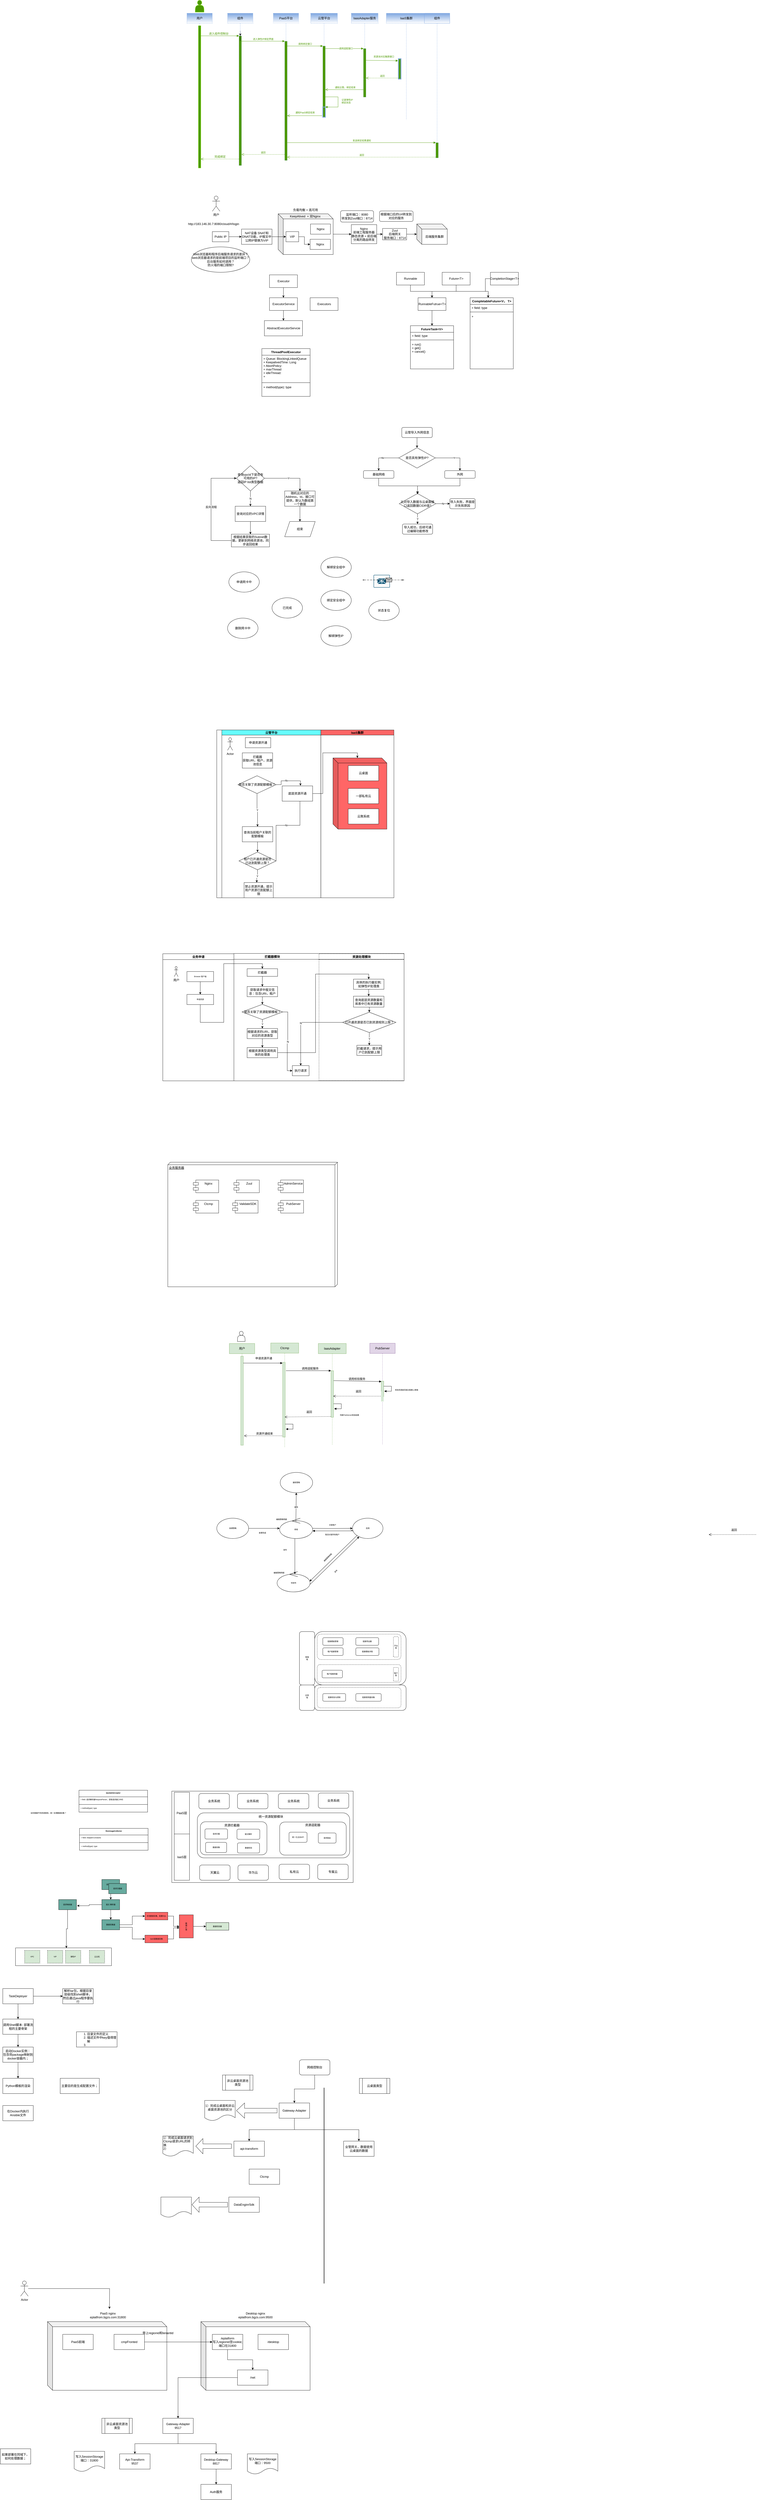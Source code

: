 <mxfile version="20.2.2" type="github">
  <diagram id="YKyKrxaOJm8cSqs0rw-M" name="Page-1">
    <mxGraphModel dx="1668" dy="460" grid="0" gridSize="10" guides="1" tooltips="1" connect="1" arrows="1" fold="1" page="0" pageScale="1" pageWidth="827" pageHeight="1169" math="0" shadow="0">
      <root>
        <mxCell id="0" />
        <mxCell id="1" parent="0" />
        <mxCell id="RlNPRhiDvZ_aDvy_OEjr-61" value="运营侧" style="text;html=1;strokeColor=none;fillColor=none;align=center;verticalAlign=middle;whiteSpace=wrap;rounded=1;fontSize=7;rotation=90;shadow=0;sketch=0;glass=0;" parent="1" vertex="1">
          <mxGeometry x="840" y="6470" width="60" height="30" as="geometry" />
        </mxCell>
        <mxCell id="tBHKLctIXgyot9-Yo7T3-29" style="edgeStyle=orthogonalEdgeStyle;rounded=0;orthogonalLoop=1;jettySize=auto;html=1;" parent="1" source="tBHKLctIXgyot9-Yo7T3-6" target="tBHKLctIXgyot9-Yo7T3-15" edge="1">
          <mxGeometry relative="1" as="geometry" />
        </mxCell>
        <mxCell id="tBHKLctIXgyot9-Yo7T3-6" value="" style="shape=cube;whiteSpace=wrap;html=1;boundedLbl=1;backgroundOutline=1;darkOpacity=0.05;darkOpacity2=0.1;" parent="1" vertex="1">
          <mxGeometry x="414.25" y="850" width="216.5" height="160" as="geometry" />
        </mxCell>
        <mxCell id="91grLDrV8FItByj2K50K-4" value="" style="html=1;points=[];perimeter=orthogonalPerimeter;strokeColor=#99FF33;fillColor=#4D9900;" parent="1" vertex="1">
          <mxGeometry x="100" y="110" width="10" height="300" as="geometry" />
        </mxCell>
        <mxCell id="91grLDrV8FItByj2K50K-23" value="" style="html=1;points=[];perimeter=orthogonalPerimeter;strokeColor=#99FF33;fillColor=#4D9900;" parent="1" vertex="1">
          <mxGeometry x="100" y="110" width="10" height="560" as="geometry" />
        </mxCell>
        <mxCell id="91grLDrV8FItByj2K50K-33" value="" style="shape=actor;whiteSpace=wrap;html=1;strokeColor=#99FF33;fillColor=#4D9900;" parent="1" vertex="1">
          <mxGeometry x="87.5" y="10" width="35" height="47" as="geometry" />
        </mxCell>
        <mxCell id="91grLDrV8FItByj2K50K-48" value="" style="html=1;points=[];perimeter=orthogonalPerimeter;dashed=1;strokeColor=#7EA6E0;fillColor=#4D9900;" parent="1" vertex="1">
          <mxGeometry x="260" y="150" width="10" height="510" as="geometry" />
        </mxCell>
        <mxCell id="91grLDrV8FItByj2K50K-49" value="&lt;font color=&quot;#4d9900&quot;&gt;进入组件控制台&lt;/font&gt;" style="html=1;verticalAlign=bottom;endArrow=block;entryX=0;entryY=0;strokeColor=#4D9900;" parent="1" source="91grLDrV8FItByj2K50K-23" target="91grLDrV8FItByj2K50K-48" edge="1">
          <mxGeometry x="-0.067" relative="1" as="geometry">
            <mxPoint x="110" y="260" as="sourcePoint" />
            <Array as="points">
              <mxPoint x="190" y="150" />
            </Array>
            <mxPoint as="offset" />
          </mxGeometry>
        </mxCell>
        <mxCell id="91grLDrV8FItByj2K50K-50" value="完成绑定" style="html=1;verticalAlign=bottom;endArrow=open;dashed=1;endSize=8;exitX=0;exitY=0.95;strokeColor=#4D9900;fontColor=#4D9900;" parent="1" source="91grLDrV8FItByj2K50K-48" target="91grLDrV8FItByj2K50K-23" edge="1">
          <mxGeometry relative="1" as="geometry">
            <mxPoint x="110" y="336" as="targetPoint" />
          </mxGeometry>
        </mxCell>
        <mxCell id="tBHKLctIXgyot9-Yo7T3-201" value="" style="edgeStyle=orthogonalEdgeStyle;rounded=0;orthogonalLoop=1;jettySize=auto;html=1;" parent="1" source="91grLDrV8FItByj2K50K-54" target="91grLDrV8FItByj2K50K-48" edge="1">
          <mxGeometry relative="1" as="geometry" />
        </mxCell>
        <mxCell id="91grLDrV8FItByj2K50K-54" value="组件" style="shape=umlLifeline;perimeter=lifelinePerimeter;whiteSpace=wrap;html=1;container=1;collapsible=0;recursiveResize=0;outlineConnect=0;dashed=1;strokeColor=#7EA6E0;fillColor=#7EA6E0;gradientColor=#ffffff;" parent="1" vertex="1">
          <mxGeometry x="215" y="61" width="100" height="89" as="geometry" />
        </mxCell>
        <mxCell id="91grLDrV8FItByj2K50K-63" value="" style="html=1;points=[];perimeter=orthogonalPerimeter;dashed=1;fontSize=9;fontColor=#4D9900;strokeColor=#7EA6E0;fillColor=#4D9900;gradientDirection=west;" parent="1" vertex="1">
          <mxGeometry x="440" y="171" width="10" height="469" as="geometry" />
        </mxCell>
        <mxCell id="91grLDrV8FItByj2K50K-64" value="进入弹性IP绑定界面" style="html=1;verticalAlign=bottom;endArrow=block;entryX=0;entryY=0;labelBackgroundColor=none;fontSize=9;fontColor=#4D9900;strokeColor=#4D9900;" parent="1" target="91grLDrV8FItByj2K50K-63" edge="1">
          <mxGeometry relative="1" as="geometry">
            <mxPoint x="270" y="171" as="sourcePoint" />
          </mxGeometry>
        </mxCell>
        <mxCell id="91grLDrV8FItByj2K50K-65" value="返回" style="html=1;verticalAlign=bottom;endArrow=open;dashed=1;endSize=8;exitX=0;exitY=0.95;labelBackgroundColor=none;fontSize=9;fontColor=#4D9900;strokeColor=#4D9900;" parent="1" source="91grLDrV8FItByj2K50K-63" target="91grLDrV8FItByj2K50K-48" edge="1">
          <mxGeometry relative="1" as="geometry">
            <mxPoint x="270" y="247" as="targetPoint" />
          </mxGeometry>
        </mxCell>
        <mxCell id="91grLDrV8FItByj2K50K-66" value="PaaS平台" style="shape=umlLifeline;perimeter=lifelinePerimeter;whiteSpace=wrap;html=1;container=1;collapsible=0;recursiveResize=0;outlineConnect=0;dashed=1;strokeColor=#7EA6E0;fillColor=#7EA6E0;gradientColor=#ffffff;" parent="1" vertex="1">
          <mxGeometry x="395" y="61" width="100" height="109" as="geometry" />
        </mxCell>
        <mxCell id="91grLDrV8FItByj2K50K-74" value="PaaS平台" style="shape=umlLifeline;perimeter=lifelinePerimeter;whiteSpace=wrap;html=1;container=1;collapsible=0;recursiveResize=0;outlineConnect=0;dashed=1;fillColor=#7EA6E0;gradientColor=#ffffff;strokeColor=none;strokeWidth=3;" parent="91grLDrV8FItByj2K50K-66" vertex="1">
          <mxGeometry width="100" height="110" as="geometry" />
        </mxCell>
        <mxCell id="91grLDrV8FItByj2K50K-67" value="" style="html=1;points=[];perimeter=orthogonalPerimeter;dashed=1;fontSize=9;fontColor=#4D9900;strokeColor=#7EA6E0;fillColor=#4D9900;" parent="1" vertex="1">
          <mxGeometry x="590" y="190" width="10" height="260" as="geometry" />
        </mxCell>
        <mxCell id="91grLDrV8FItByj2K50K-68" value="调用绑定接口" style="html=1;verticalAlign=bottom;endArrow=block;entryX=0;entryY=0;labelBackgroundColor=none;fontSize=9;fontColor=#4D9900;strokeColor=#4D9900;" parent="1" target="91grLDrV8FItByj2K50K-67" edge="1">
          <mxGeometry relative="1" as="geometry">
            <mxPoint x="450" y="190" as="sourcePoint" />
          </mxGeometry>
        </mxCell>
        <mxCell id="91grLDrV8FItByj2K50K-69" value="通知PaaS绑定结束" style="html=1;verticalAlign=bottom;endArrow=open;endSize=8;labelBackgroundColor=none;fontSize=9;fontColor=#4D9900;strokeColor=#4D9900;exitX=-0.3;exitY=0.85;exitDx=0;exitDy=0;exitPerimeter=0;" parent="1" source="ZwiiK09C_VbupCyEyqyy-21" target="91grLDrV8FItByj2K50K-63" edge="1">
          <mxGeometry x="-0.022" y="-4" relative="1" as="geometry">
            <mxPoint x="450" y="266" as="targetPoint" />
            <mxPoint x="874.75" y="425.028" as="sourcePoint" />
            <mxPoint as="offset" />
          </mxGeometry>
        </mxCell>
        <mxCell id="91grLDrV8FItByj2K50K-70" value="云管平台" style="shape=umlLifeline;perimeter=lifelinePerimeter;whiteSpace=wrap;html=1;container=1;collapsible=0;recursiveResize=0;outlineConnect=0;dashed=1;strokeColor=#7EA6E0;fillColor=#7EA6E0;gradientColor=#ffffff;" parent="1" vertex="1">
          <mxGeometry x="542.25" y="61" width="105.5" height="129" as="geometry" />
        </mxCell>
        <mxCell id="91grLDrV8FItByj2K50K-80" value="用户" style="shape=umlLifeline;perimeter=lifelinePerimeter;whiteSpace=wrap;html=1;container=1;collapsible=0;recursiveResize=0;outlineConnect=0;dashed=1;strokeColor=#7EA6E0;fillColor=#7EA6E0;gradientColor=#ffffff;" parent="1" vertex="1">
          <mxGeometry x="55" y="61" width="100" height="49" as="geometry" />
        </mxCell>
        <mxCell id="91grLDrV8FItByj2K50K-92" value="" style="html=1;points=[];perimeter=orthogonalPerimeter;dashed=1;fontSize=9;fontColor=#4D9900;strokeColor=#7EA6E0;fillColor=#4D9900;" parent="1" vertex="1">
          <mxGeometry x="750" y="200" width="10" height="170" as="geometry" />
        </mxCell>
        <mxCell id="91grLDrV8FItByj2K50K-93" value="" style="html=1;verticalAlign=bottom;endArrow=block;entryX=0;entryY=0;labelBackgroundColor=none;fontSize=9;fontColor=#4D9900;strokeColor=#4D9900;" parent="1" target="91grLDrV8FItByj2K50K-92" edge="1">
          <mxGeometry relative="1" as="geometry">
            <mxPoint x="600" y="200" as="sourcePoint" />
          </mxGeometry>
        </mxCell>
        <mxCell id="ZwiiK09C_VbupCyEyqyy-1" value="调用适配接口" style="edgeLabel;html=1;align=center;verticalAlign=middle;resizable=0;points=[];fontSize=9;fontColor=#4D9900;" parent="91grLDrV8FItByj2K50K-93" vertex="1" connectable="0">
          <mxGeometry x="0.383" y="2" relative="1" as="geometry">
            <mxPoint x="-23" y="2" as="offset" />
          </mxGeometry>
        </mxCell>
        <mxCell id="91grLDrV8FItByj2K50K-94" value="通知云管，绑定结束" style="html=1;verticalAlign=bottom;endArrow=open;endSize=8;exitX=0;exitY=0.95;labelBackgroundColor=none;fontSize=9;fontColor=#4D9900;strokeColor=#4D9900;" parent="1" source="91grLDrV8FItByj2K50K-92" target="91grLDrV8FItByj2K50K-67" edge="1">
          <mxGeometry x="-0.042" relative="1" as="geometry">
            <mxPoint x="600" y="276" as="targetPoint" />
            <mxPoint as="offset" />
          </mxGeometry>
        </mxCell>
        <mxCell id="91grLDrV8FItByj2K50K-102" value="IaaS集群" style="shape=umlLifeline;perimeter=lifelinePerimeter;whiteSpace=wrap;html=1;container=1;collapsible=0;recursiveResize=0;outlineConnect=0;dashed=1;strokeColor=#7EA6E0;fillColor=#7EA6E0;gradientColor=#ffffff;" parent="1" vertex="1">
          <mxGeometry x="840" y="61" width="158" height="419" as="geometry" />
        </mxCell>
        <mxCell id="ZwiiK09C_VbupCyEyqyy-16" value="" style="html=1;points=[];perimeter=orthogonalPerimeter;fontSize=9;fontColor=#4D9900;strokeColor=#7EA6E0;strokeWidth=3;fillColor=#4D9900;gradientColor=none;" parent="91grLDrV8FItByj2K50K-102" vertex="1">
          <mxGeometry x="47.75" y="179" width="10" height="80" as="geometry" />
        </mxCell>
        <mxCell id="91grLDrV8FItByj2K50K-109" value="发送绑定结果通知" style="html=1;verticalAlign=bottom;endArrow=block;entryX=0;entryY=0;labelBackgroundColor=none;fontSize=9;fontColor=#4D9900;strokeColor=#4D9900;" parent="1" source="91grLDrV8FItByj2K50K-63" target="91grLDrV8FItByj2K50K-108" edge="1">
          <mxGeometry relative="1" as="geometry">
            <mxPoint x="449" y="420" as="sourcePoint" />
          </mxGeometry>
        </mxCell>
        <mxCell id="91grLDrV8FItByj2K50K-110" value="返回" style="html=1;verticalAlign=bottom;endArrow=open;dashed=1;endSize=8;exitX=0;exitY=0.95;labelBackgroundColor=none;fontSize=9;fontColor=#4D9900;strokeColor=#4D9900;" parent="1" source="91grLDrV8FItByj2K50K-108" target="91grLDrV8FItByj2K50K-63" edge="1">
          <mxGeometry relative="1" as="geometry">
            <mxPoint x="450" y="336" as="targetPoint" />
          </mxGeometry>
        </mxCell>
        <mxCell id="91grLDrV8FItByj2K50K-117" value="组件" style="shape=umlLifeline;perimeter=lifelinePerimeter;whiteSpace=wrap;html=1;container=1;collapsible=0;recursiveResize=0;outlineConnect=0;strokeColor=#7EA6E0;fillColor=#7EA6E0;gradientColor=#ffffff;perimeterSpacing=3;" parent="1" vertex="1">
          <mxGeometry x="990" y="61" width="100" height="509" as="geometry" />
        </mxCell>
        <mxCell id="ZwiiK09C_VbupCyEyqyy-7" value="IaasAdapter服务" style="shape=umlLifeline;perimeter=lifelinePerimeter;whiteSpace=wrap;html=1;container=1;collapsible=0;recursiveResize=0;outlineConnect=0;dashed=1;strokeColor=#7EA6E0;fillColor=#7EA6E0;gradientColor=#ffffff;" parent="1" vertex="1">
          <mxGeometry x="702.25" y="61" width="105.5" height="139" as="geometry" />
        </mxCell>
        <mxCell id="ZwiiK09C_VbupCyEyqyy-8" value="" style="html=1;points=[];perimeter=orthogonalPerimeter;dashed=1;fontSize=9;fontColor=#4D9900;strokeColor=#7EA6E0;fillColor=#4D9900;" parent="ZwiiK09C_VbupCyEyqyy-7" vertex="1">
          <mxGeometry x="47.75" y="259" width="10" height="71" as="geometry" />
        </mxCell>
        <mxCell id="ZwiiK09C_VbupCyEyqyy-17" value="资源池对应集群接口" style="html=1;verticalAlign=bottom;endArrow=block;labelBackgroundColor=none;fontSize=9;fontColor=#4D9900;strokeColor=#4D9900;entryX=-0.175;entryY=0.098;entryDx=0;entryDy=0;entryPerimeter=0;" parent="1" target="ZwiiK09C_VbupCyEyqyy-16" edge="1">
          <mxGeometry x="0.164" y="7" relative="1" as="geometry">
            <mxPoint x="751.81" y="246" as="sourcePoint" />
            <mxPoint x="880" y="246" as="targetPoint" />
            <mxPoint as="offset" />
          </mxGeometry>
        </mxCell>
        <mxCell id="ZwiiK09C_VbupCyEyqyy-18" value="返回" style="html=1;verticalAlign=bottom;endArrow=open;dashed=1;endSize=8;exitX=0;exitY=0.95;labelBackgroundColor=none;fontSize=9;fontColor=#4D9900;strokeColor=#4D9900;" parent="1" source="ZwiiK09C_VbupCyEyqyy-16" edge="1">
          <mxGeometry relative="1" as="geometry">
            <mxPoint x="760" y="316" as="targetPoint" />
          </mxGeometry>
        </mxCell>
        <mxCell id="91grLDrV8FItByj2K50K-108" value="" style="html=1;points=[];perimeter=orthogonalPerimeter;dashed=1;fontSize=9;fontColor=#4D9900;strokeColor=#7EA6E0;fillColor=#4D9900;" parent="1" vertex="1">
          <mxGeometry x="1035" y="570" width="10" height="60" as="geometry" />
        </mxCell>
        <mxCell id="ZwiiK09C_VbupCyEyqyy-21" value="" style="html=1;points=[];perimeter=orthogonalPerimeter;fontSize=9;fontColor=#4D9900;strokeColor=#7EA6E0;strokeWidth=3;fillColor=#4D9900;gradientColor=none;" parent="1" vertex="1">
          <mxGeometry x="590" y="430" width="10" height="40" as="geometry" />
        </mxCell>
        <mxCell id="ZwiiK09C_VbupCyEyqyy-22" value="记录弹性IP&lt;br&gt;绑定状态" style="edgeStyle=orthogonalEdgeStyle;html=1;align=left;spacingLeft=2;endArrow=block;rounded=0;labelBackgroundColor=none;fontSize=9;fontColor=#4D9900;strokeColor=#4D9900;" parent="1" edge="1">
          <mxGeometry y="10" relative="1" as="geometry">
            <mxPoint x="594" y="390" as="sourcePoint" />
            <Array as="points">
              <mxPoint x="650" y="390" />
              <mxPoint x="650" y="430" />
            </Array>
            <mxPoint x="600" y="430" as="targetPoint" />
            <mxPoint as="offset" />
          </mxGeometry>
        </mxCell>
        <mxCell id="tBHKLctIXgyot9-Yo7T3-18" style="edgeStyle=orthogonalEdgeStyle;rounded=0;orthogonalLoop=1;jettySize=auto;html=1;exitX=1;exitY=0.5;exitDx=0;exitDy=0;entryX=0;entryY=0.5;entryDx=0;entryDy=0;" parent="1" source="tBHKLctIXgyot9-Yo7T3-1" target="tBHKLctIXgyot9-Yo7T3-2" edge="1">
          <mxGeometry relative="1" as="geometry" />
        </mxCell>
        <mxCell id="tBHKLctIXgyot9-Yo7T3-1" value="Public IP" style="rounded=0;whiteSpace=wrap;html=1;" parent="1" vertex="1">
          <mxGeometry x="155" y="920" width="65" height="40" as="geometry" />
        </mxCell>
        <mxCell id="tBHKLctIXgyot9-Yo7T3-20" style="edgeStyle=orthogonalEdgeStyle;rounded=0;orthogonalLoop=1;jettySize=auto;html=1;exitX=1;exitY=0.5;exitDx=0;exitDy=0;entryX=0;entryY=0.5;entryDx=0;entryDy=0;" parent="1" source="tBHKLctIXgyot9-Yo7T3-2" target="tBHKLctIXgyot9-Yo7T3-3" edge="1">
          <mxGeometry relative="1" as="geometry" />
        </mxCell>
        <mxCell id="tBHKLctIXgyot9-Yo7T3-2" value="NAT设备 SNAT和DNAT功能，IP报文中公网IP替换为VIP" style="rounded=0;whiteSpace=wrap;html=1;" parent="1" vertex="1">
          <mxGeometry x="270" y="910" width="120" height="60" as="geometry" />
        </mxCell>
        <mxCell id="tBHKLctIXgyot9-Yo7T3-21" value="" style="edgeStyle=orthogonalEdgeStyle;rounded=0;orthogonalLoop=1;jettySize=auto;html=1;" parent="1" source="tBHKLctIXgyot9-Yo7T3-3" target="tBHKLctIXgyot9-Yo7T3-5" edge="1">
          <mxGeometry relative="1" as="geometry" />
        </mxCell>
        <mxCell id="tBHKLctIXgyot9-Yo7T3-3" value="VIP" style="rounded=0;whiteSpace=wrap;html=1;" parent="1" vertex="1">
          <mxGeometry x="445" y="920" width="50" height="40" as="geometry" />
        </mxCell>
        <mxCell id="tBHKLctIXgyot9-Yo7T3-4" value="Nginx" style="rounded=0;whiteSpace=wrap;html=1;" parent="1" vertex="1">
          <mxGeometry x="541.5" y="890" width="78.5" height="40" as="geometry" />
        </mxCell>
        <mxCell id="tBHKLctIXgyot9-Yo7T3-5" value="Nginx" style="rounded=0;whiteSpace=wrap;html=1;" parent="1" vertex="1">
          <mxGeometry x="540" y="950" width="80" height="40" as="geometry" />
        </mxCell>
        <mxCell id="tBHKLctIXgyot9-Yo7T3-12" value="KeepAlived&amp;nbsp; + 双Nginx&amp;nbsp;" style="text;html=1;strokeColor=none;fillColor=none;align=center;verticalAlign=middle;whiteSpace=wrap;rounded=0;" parent="1" vertex="1">
          <mxGeometry x="445" y="855" width="155" height="10" as="geometry" />
        </mxCell>
        <mxCell id="tBHKLctIXgyot9-Yo7T3-14" value="负载均衡 + 高可用" style="text;html=1;strokeColor=none;fillColor=none;align=center;verticalAlign=middle;whiteSpace=wrap;rounded=0;" parent="1" vertex="1">
          <mxGeometry x="472.25" y="830" width="100" height="10" as="geometry" />
        </mxCell>
        <mxCell id="tBHKLctIXgyot9-Yo7T3-31" style="edgeStyle=orthogonalEdgeStyle;rounded=0;orthogonalLoop=1;jettySize=auto;html=1;exitX=1;exitY=0.5;exitDx=0;exitDy=0;" parent="1" source="tBHKLctIXgyot9-Yo7T3-15" target="tBHKLctIXgyot9-Yo7T3-16" edge="1">
          <mxGeometry relative="1" as="geometry" />
        </mxCell>
        <mxCell id="tBHKLctIXgyot9-Yo7T3-15" value="Nginx&lt;br&gt;前端工程服务器&lt;br&gt;静态资源 + 前后端分离的路由转发" style="rounded=0;whiteSpace=wrap;html=1;" parent="1" vertex="1">
          <mxGeometry x="702.25" y="892.5" width="100" height="75" as="geometry" />
        </mxCell>
        <mxCell id="tBHKLctIXgyot9-Yo7T3-32" style="edgeStyle=orthogonalEdgeStyle;rounded=0;orthogonalLoop=1;jettySize=auto;html=1;exitX=1;exitY=0.5;exitDx=0;exitDy=0;" parent="1" source="tBHKLctIXgyot9-Yo7T3-16" target="tBHKLctIXgyot9-Yo7T3-17" edge="1">
          <mxGeometry relative="1" as="geometry" />
        </mxCell>
        <mxCell id="tBHKLctIXgyot9-Yo7T3-16" value="Zuul&lt;br&gt;后端网关&lt;br&gt;服务端口：8714" style="rounded=0;whiteSpace=wrap;html=1;" parent="1" vertex="1">
          <mxGeometry x="825.5" y="907.5" width="94.5" height="45" as="geometry" />
        </mxCell>
        <mxCell id="tBHKLctIXgyot9-Yo7T3-17" value="后端服务集群" style="shape=cube;whiteSpace=wrap;html=1;boundedLbl=1;backgroundOutline=1;darkOpacity=0.05;darkOpacity2=0.1;" parent="1" vertex="1">
          <mxGeometry x="960" y="890" width="120" height="80" as="geometry" />
        </mxCell>
        <mxCell id="tBHKLctIXgyot9-Yo7T3-26" value="用户" style="shape=umlActor;verticalLabelPosition=bottom;verticalAlign=top;html=1;outlineConnect=0;" parent="1" vertex="1">
          <mxGeometry x="155" y="780" width="30" height="60" as="geometry" />
        </mxCell>
        <mxCell id="tBHKLctIXgyot9-Yo7T3-35" value="http://183.146.30.7:8080/cloud/#/login" style="text;html=1;strokeColor=none;fillColor=none;align=center;verticalAlign=middle;whiteSpace=wrap;rounded=0;" parent="1" vertex="1">
          <mxGeometry x="140" y="880" width="40" height="20" as="geometry" />
        </mxCell>
        <mxCell id="tBHKLctIXgyot9-Yo7T3-39" value="监听端口：8080&lt;br&gt;转发到Zuul端口：8714" style="rounded=1;whiteSpace=wrap;html=1;" parent="1" vertex="1">
          <mxGeometry x="660" y="837.5" width="130" height="45" as="geometry" />
        </mxCell>
        <mxCell id="tBHKLctIXgyot9-Yo7T3-40" value="根据端口后的Url转发到对应的服务" style="rounded=1;whiteSpace=wrap;html=1;" parent="1" vertex="1">
          <mxGeometry x="813.25" y="838.75" width="132.25" height="41.25" as="geometry" />
        </mxCell>
        <mxCell id="tBHKLctIXgyot9-Yo7T3-43" value="Web浏览器和程序后端服务请求的差异？&lt;br&gt;web浏览器请求的是前端项目的监听端口？&lt;br&gt;后台服务如何调用？&lt;br&gt;防火墙的端口限制?" style="ellipse;whiteSpace=wrap;html=1;" parent="1" vertex="1">
          <mxGeometry x="72.5" y="980" width="230" height="100" as="geometry" />
        </mxCell>
        <mxCell id="yy9VEolmiOXdHBrrqAr6-3" style="edgeStyle=orthogonalEdgeStyle;rounded=0;orthogonalLoop=1;jettySize=auto;html=1;exitX=0.5;exitY=1;exitDx=0;exitDy=0;" parent="1" source="yy9VEolmiOXdHBrrqAr6-1" target="yy9VEolmiOXdHBrrqAr6-2" edge="1">
          <mxGeometry relative="1" as="geometry" />
        </mxCell>
        <mxCell id="yy9VEolmiOXdHBrrqAr6-1" value="Executor" style="html=1;" parent="1" vertex="1">
          <mxGeometry x="380" y="1090" width="110" height="50" as="geometry" />
        </mxCell>
        <mxCell id="yy9VEolmiOXdHBrrqAr6-6" style="edgeStyle=orthogonalEdgeStyle;rounded=0;orthogonalLoop=1;jettySize=auto;html=1;exitX=0.5;exitY=1;exitDx=0;exitDy=0;entryX=0.5;entryY=0;entryDx=0;entryDy=0;" parent="1" source="yy9VEolmiOXdHBrrqAr6-2" target="yy9VEolmiOXdHBrrqAr6-4" edge="1">
          <mxGeometry relative="1" as="geometry" />
        </mxCell>
        <mxCell id="yy9VEolmiOXdHBrrqAr6-2" value="ExecutorService" style="html=1;" parent="1" vertex="1">
          <mxGeometry x="380" y="1180" width="110" height="50" as="geometry" />
        </mxCell>
        <mxCell id="yy9VEolmiOXdHBrrqAr6-4" value="AbstractExecutorServcie" style="html=1;" parent="1" vertex="1">
          <mxGeometry x="360" y="1270" width="150" height="60" as="geometry" />
        </mxCell>
        <mxCell id="yy9VEolmiOXdHBrrqAr6-10" value="ThreadPoolExecutor" style="swimlane;fontStyle=1;align=center;verticalAlign=top;childLayout=stackLayout;horizontal=1;startSize=26;horizontalStack=0;resizeParent=1;resizeParentMax=0;resizeLast=0;collapsible=1;marginBottom=0;" parent="1" vertex="1">
          <mxGeometry x="350" y="1380" width="190" height="188" as="geometry" />
        </mxCell>
        <mxCell id="yy9VEolmiOXdHBrrqAr6-11" value="+ Queue: BlockingLinkedQueue&#xa;+ KeepalivedTime: Long&#xa;+ AbortPolicy:&#xa;+ maxThread&#xa;+ idleThread:&#xa;+&#xa;" style="text;strokeColor=none;fillColor=none;align=left;verticalAlign=top;spacingLeft=4;spacingRight=4;overflow=hidden;rotatable=0;points=[[0,0.5],[1,0.5]];portConstraint=eastwest;" parent="yy9VEolmiOXdHBrrqAr6-10" vertex="1">
          <mxGeometry y="26" width="190" height="104" as="geometry" />
        </mxCell>
        <mxCell id="yy9VEolmiOXdHBrrqAr6-12" value="" style="line;strokeWidth=1;fillColor=none;align=left;verticalAlign=middle;spacingTop=-1;spacingLeft=3;spacingRight=3;rotatable=0;labelPosition=right;points=[];portConstraint=eastwest;" parent="yy9VEolmiOXdHBrrqAr6-10" vertex="1">
          <mxGeometry y="130" width="190" height="8" as="geometry" />
        </mxCell>
        <mxCell id="yy9VEolmiOXdHBrrqAr6-13" value="+ method(type): type" style="text;strokeColor=none;fillColor=none;align=left;verticalAlign=top;spacingLeft=4;spacingRight=4;overflow=hidden;rotatable=0;points=[[0,0.5],[1,0.5]];portConstraint=eastwest;" parent="yy9VEolmiOXdHBrrqAr6-10" vertex="1">
          <mxGeometry y="138" width="190" height="50" as="geometry" />
        </mxCell>
        <mxCell id="yy9VEolmiOXdHBrrqAr6-14" value="Executors&lt;br&gt;" style="html=1;" parent="1" vertex="1">
          <mxGeometry x="540" y="1180" width="110" height="50" as="geometry" />
        </mxCell>
        <mxCell id="yy9VEolmiOXdHBrrqAr6-18" style="edgeStyle=orthogonalEdgeStyle;rounded=0;orthogonalLoop=1;jettySize=auto;html=1;exitX=0.5;exitY=1;exitDx=0;exitDy=0;entryX=0.5;entryY=0;entryDx=0;entryDy=0;" parent="1" source="yy9VEolmiOXdHBrrqAr6-15" target="yy9VEolmiOXdHBrrqAr6-17" edge="1">
          <mxGeometry relative="1" as="geometry" />
        </mxCell>
        <mxCell id="yy9VEolmiOXdHBrrqAr6-15" value="Runnable" style="html=1;" parent="1" vertex="1">
          <mxGeometry x="880" y="1080" width="110" height="50" as="geometry" />
        </mxCell>
        <mxCell id="yy9VEolmiOXdHBrrqAr6-19" style="edgeStyle=orthogonalEdgeStyle;rounded=0;orthogonalLoop=1;jettySize=auto;html=1;entryX=0.5;entryY=0;entryDx=0;entryDy=0;" parent="1" source="yy9VEolmiOXdHBrrqAr6-16" target="yy9VEolmiOXdHBrrqAr6-17" edge="1">
          <mxGeometry relative="1" as="geometry" />
        </mxCell>
        <mxCell id="yy9VEolmiOXdHBrrqAr6-24" style="edgeStyle=orthogonalEdgeStyle;rounded=0;orthogonalLoop=1;jettySize=auto;html=1;exitX=0.5;exitY=1;exitDx=0;exitDy=0;entryX=0.5;entryY=0;entryDx=0;entryDy=0;" parent="1" source="yy9VEolmiOXdHBrrqAr6-16" edge="1">
          <mxGeometry relative="1" as="geometry">
            <mxPoint x="1241.0" y="1180" as="targetPoint" />
          </mxGeometry>
        </mxCell>
        <mxCell id="yy9VEolmiOXdHBrrqAr6-16" value="Future&amp;lt;T&amp;gt;" style="html=1;" parent="1" vertex="1">
          <mxGeometry x="1060" y="1080" width="110" height="50" as="geometry" />
        </mxCell>
        <mxCell id="yy9VEolmiOXdHBrrqAr6-33" style="edgeStyle=orthogonalEdgeStyle;rounded=0;orthogonalLoop=1;jettySize=auto;html=1;exitX=0.5;exitY=1;exitDx=0;exitDy=0;" parent="1" source="yy9VEolmiOXdHBrrqAr6-17" target="yy9VEolmiOXdHBrrqAr6-29" edge="1">
          <mxGeometry relative="1" as="geometry" />
        </mxCell>
        <mxCell id="yy9VEolmiOXdHBrrqAr6-17" value="RunnableFutrue&amp;lt;T&amp;gt;" style="html=1;" parent="1" vertex="1">
          <mxGeometry x="965" y="1180" width="110" height="50" as="geometry" />
        </mxCell>
        <mxCell id="yy9VEolmiOXdHBrrqAr6-23" style="edgeStyle=orthogonalEdgeStyle;rounded=0;orthogonalLoop=1;jettySize=auto;html=1;" parent="1" source="yy9VEolmiOXdHBrrqAr6-21" edge="1">
          <mxGeometry relative="1" as="geometry">
            <mxPoint x="1241.0" y="1180" as="targetPoint" />
          </mxGeometry>
        </mxCell>
        <mxCell id="yy9VEolmiOXdHBrrqAr6-21" value="CompletionStage&amp;lt;T&amp;gt;" style="html=1;" parent="1" vertex="1">
          <mxGeometry x="1250" y="1080" width="110" height="50" as="geometry" />
        </mxCell>
        <mxCell id="yy9VEolmiOXdHBrrqAr6-25" value="CompletableFuture&lt;V， T&gt;" style="swimlane;fontStyle=1;align=center;verticalAlign=top;childLayout=stackLayout;horizontal=1;startSize=26;horizontalStack=0;resizeParent=1;resizeParentMax=0;resizeLast=0;collapsible=1;marginBottom=0;" parent="1" vertex="1">
          <mxGeometry x="1170" y="1180" width="170" height="280" as="geometry" />
        </mxCell>
        <mxCell id="yy9VEolmiOXdHBrrqAr6-26" value="+ field: type" style="text;strokeColor=none;fillColor=none;align=left;verticalAlign=top;spacingLeft=4;spacingRight=4;overflow=hidden;rotatable=0;points=[[0,0.5],[1,0.5]];portConstraint=eastwest;" parent="yy9VEolmiOXdHBrrqAr6-25" vertex="1">
          <mxGeometry y="26" width="170" height="26" as="geometry" />
        </mxCell>
        <mxCell id="yy9VEolmiOXdHBrrqAr6-27" value="" style="line;strokeWidth=1;fillColor=none;align=left;verticalAlign=middle;spacingTop=-1;spacingLeft=3;spacingRight=3;rotatable=0;labelPosition=right;points=[];portConstraint=eastwest;" parent="yy9VEolmiOXdHBrrqAr6-25" vertex="1">
          <mxGeometry y="52" width="170" height="8" as="geometry" />
        </mxCell>
        <mxCell id="yy9VEolmiOXdHBrrqAr6-28" value="+ " style="text;strokeColor=none;fillColor=none;align=left;verticalAlign=top;spacingLeft=4;spacingRight=4;overflow=hidden;rotatable=0;points=[[0,0.5],[1,0.5]];portConstraint=eastwest;" parent="yy9VEolmiOXdHBrrqAr6-25" vertex="1">
          <mxGeometry y="60" width="170" height="220" as="geometry" />
        </mxCell>
        <mxCell id="yy9VEolmiOXdHBrrqAr6-29" value="FutureTask&lt;V&gt;" style="swimlane;fontStyle=1;align=center;verticalAlign=top;childLayout=stackLayout;horizontal=1;startSize=26;horizontalStack=0;resizeParent=1;resizeParentMax=0;resizeLast=0;collapsible=1;marginBottom=0;" parent="1" vertex="1">
          <mxGeometry x="935" y="1290" width="170" height="170" as="geometry" />
        </mxCell>
        <mxCell id="yy9VEolmiOXdHBrrqAr6-30" value="+ field: type" style="text;strokeColor=none;fillColor=none;align=left;verticalAlign=top;spacingLeft=4;spacingRight=4;overflow=hidden;rotatable=0;points=[[0,0.5],[1,0.5]];portConstraint=eastwest;" parent="yy9VEolmiOXdHBrrqAr6-29" vertex="1">
          <mxGeometry y="26" width="170" height="26" as="geometry" />
        </mxCell>
        <mxCell id="yy9VEolmiOXdHBrrqAr6-31" value="" style="line;strokeWidth=1;fillColor=none;align=left;verticalAlign=middle;spacingTop=-1;spacingLeft=3;spacingRight=3;rotatable=0;labelPosition=right;points=[];portConstraint=eastwest;" parent="yy9VEolmiOXdHBrrqAr6-29" vertex="1">
          <mxGeometry y="52" width="170" height="8" as="geometry" />
        </mxCell>
        <mxCell id="yy9VEolmiOXdHBrrqAr6-32" value="+ run()&#xa;+ get()&#xa;+ cancel()&#xa;" style="text;strokeColor=none;fillColor=none;align=left;verticalAlign=top;spacingLeft=4;spacingRight=4;overflow=hidden;rotatable=0;points=[[0,0.5],[1,0.5]];portConstraint=eastwest;" parent="yy9VEolmiOXdHBrrqAr6-29" vertex="1">
          <mxGeometry y="60" width="170" height="110" as="geometry" />
        </mxCell>
        <mxCell id="KicvQ8EtTO4RB6WsqThv-13" value="N" style="edgeStyle=orthogonalEdgeStyle;rounded=0;orthogonalLoop=1;jettySize=auto;html=1;exitX=0.5;exitY=1;exitDx=0;exitDy=0;entryX=0.5;entryY=0;entryDx=0;entryDy=0;" parent="1" source="KicvQ8EtTO4RB6WsqThv-2" target="KicvQ8EtTO4RB6WsqThv-5" edge="1">
          <mxGeometry relative="1" as="geometry" />
        </mxCell>
        <mxCell id="KicvQ8EtTO4RB6WsqThv-15" value="Y" style="edgeStyle=orthogonalEdgeStyle;rounded=0;orthogonalLoop=1;jettySize=auto;html=1;entryX=0.5;entryY=0;entryDx=0;entryDy=0;" parent="1" source="KicvQ8EtTO4RB6WsqThv-2" target="KicvQ8EtTO4RB6WsqThv-3" edge="1">
          <mxGeometry relative="1" as="geometry" />
        </mxCell>
        <mxCell id="KicvQ8EtTO4RB6WsqThv-2" value="查询vpcId下是否有可用的IP?&lt;br&gt;返回IP list类型数据" style="rhombus;whiteSpace=wrap;html=1;" parent="1" vertex="1">
          <mxGeometry x="250" y="1840" width="110" height="100" as="geometry" />
        </mxCell>
        <mxCell id="KicvQ8EtTO4RB6WsqThv-10" style="edgeStyle=orthogonalEdgeStyle;rounded=0;orthogonalLoop=1;jettySize=auto;html=1;exitX=0.5;exitY=1;exitDx=0;exitDy=0;" parent="1" source="KicvQ8EtTO4RB6WsqThv-3" target="KicvQ8EtTO4RB6WsqThv-9" edge="1">
          <mxGeometry relative="1" as="geometry" />
        </mxCell>
        <mxCell id="KicvQ8EtTO4RB6WsqThv-3" value="随机出对应的Address，Id，接口可提供，默认为数组第一个数据" style="rounded=0;whiteSpace=wrap;html=1;" parent="1" vertex="1">
          <mxGeometry x="440" y="1940" width="120" height="60" as="geometry" />
        </mxCell>
        <mxCell id="KicvQ8EtTO4RB6WsqThv-8" style="edgeStyle=orthogonalEdgeStyle;rounded=0;orthogonalLoop=1;jettySize=auto;html=1;exitX=0.5;exitY=1;exitDx=0;exitDy=0;entryX=0.5;entryY=0;entryDx=0;entryDy=0;" parent="1" source="KicvQ8EtTO4RB6WsqThv-5" target="KicvQ8EtTO4RB6WsqThv-7" edge="1">
          <mxGeometry relative="1" as="geometry" />
        </mxCell>
        <mxCell id="KicvQ8EtTO4RB6WsqThv-5" value="查询对应的VPC详情" style="rounded=0;whiteSpace=wrap;html=1;" parent="1" vertex="1">
          <mxGeometry x="245" y="2000" width="120" height="60" as="geometry" />
        </mxCell>
        <mxCell id="KicvQ8EtTO4RB6WsqThv-12" value="反向流程" style="edgeStyle=orthogonalEdgeStyle;rounded=0;orthogonalLoop=1;jettySize=auto;html=1;entryX=0;entryY=0.5;entryDx=0;entryDy=0;" parent="1" source="KicvQ8EtTO4RB6WsqThv-7" target="KicvQ8EtTO4RB6WsqThv-2" edge="1">
          <mxGeometry relative="1" as="geometry">
            <Array as="points">
              <mxPoint x="150" y="2135" />
              <mxPoint x="150" y="1890" />
            </Array>
          </mxGeometry>
        </mxCell>
        <mxCell id="KicvQ8EtTO4RB6WsqThv-7" value="根据结果获取的Subnet数据，更新到网络资源池，同步返回结果" style="rounded=0;whiteSpace=wrap;html=1;" parent="1" vertex="1">
          <mxGeometry x="230" y="2110" width="150" height="50" as="geometry" />
        </mxCell>
        <mxCell id="KicvQ8EtTO4RB6WsqThv-9" value="结束" style="shape=parallelogram;perimeter=parallelogramPerimeter;whiteSpace=wrap;html=1;fixedSize=1;" parent="1" vertex="1">
          <mxGeometry x="440" y="2060" width="120" height="60" as="geometry" />
        </mxCell>
        <mxCell id="dexDQ5NJyNWIRSyvoCWC-11" style="edgeStyle=orthogonalEdgeStyle;rounded=0;orthogonalLoop=1;jettySize=auto;html=1;exitX=0.5;exitY=1;exitDx=0;exitDy=0;entryX=0.5;entryY=0;entryDx=0;entryDy=0;" parent="1" source="dexDQ5NJyNWIRSyvoCWC-2" target="dexDQ5NJyNWIRSyvoCWC-4" edge="1">
          <mxGeometry relative="1" as="geometry" />
        </mxCell>
        <mxCell id="dexDQ5NJyNWIRSyvoCWC-2" value="云管导入外网信息" style="rounded=1;whiteSpace=wrap;html=1;" parent="1" vertex="1">
          <mxGeometry x="901" y="1690" width="120" height="40" as="geometry" />
        </mxCell>
        <mxCell id="dexDQ5NJyNWIRSyvoCWC-12" value="N" style="edgeStyle=orthogonalEdgeStyle;rounded=0;orthogonalLoop=1;jettySize=auto;html=1;exitX=0;exitY=0.5;exitDx=0;exitDy=0;entryX=0.5;entryY=0;entryDx=0;entryDy=0;" parent="1" source="dexDQ5NJyNWIRSyvoCWC-4" target="dexDQ5NJyNWIRSyvoCWC-8" edge="1">
          <mxGeometry relative="1" as="geometry" />
        </mxCell>
        <mxCell id="dexDQ5NJyNWIRSyvoCWC-33" value="Y" style="edgeStyle=orthogonalEdgeStyle;rounded=0;orthogonalLoop=1;jettySize=auto;html=1;entryX=0.5;entryY=0;entryDx=0;entryDy=0;" parent="1" source="dexDQ5NJyNWIRSyvoCWC-4" target="dexDQ5NJyNWIRSyvoCWC-10" edge="1">
          <mxGeometry relative="1" as="geometry" />
        </mxCell>
        <mxCell id="dexDQ5NJyNWIRSyvoCWC-4" value="是否具有弹性IP?" style="rhombus;whiteSpace=wrap;html=1;" parent="1" vertex="1">
          <mxGeometry x="889" y="1770" width="144" height="80" as="geometry" />
        </mxCell>
        <mxCell id="dexDQ5NJyNWIRSyvoCWC-5" style="edgeStyle=orthogonalEdgeStyle;rounded=0;orthogonalLoop=1;jettySize=auto;html=1;exitX=0.5;exitY=1;exitDx=0;exitDy=0;" parent="1" source="dexDQ5NJyNWIRSyvoCWC-4" target="dexDQ5NJyNWIRSyvoCWC-4" edge="1">
          <mxGeometry relative="1" as="geometry" />
        </mxCell>
        <mxCell id="dexDQ5NJyNWIRSyvoCWC-23" value="Y" style="edgeStyle=orthogonalEdgeStyle;rounded=0;orthogonalLoop=1;jettySize=auto;html=1;exitX=0.5;exitY=1;exitDx=0;exitDy=0;" parent="1" source="dexDQ5NJyNWIRSyvoCWC-7" target="dexDQ5NJyNWIRSyvoCWC-22" edge="1">
          <mxGeometry relative="1" as="geometry" />
        </mxCell>
        <mxCell id="dexDQ5NJyNWIRSyvoCWC-26" value="N" style="edgeStyle=orthogonalEdgeStyle;rounded=0;orthogonalLoop=1;jettySize=auto;html=1;exitX=1;exitY=0.5;exitDx=0;exitDy=0;entryX=0;entryY=0.5;entryDx=0;entryDy=0;" parent="1" source="dexDQ5NJyNWIRSyvoCWC-7" target="dexDQ5NJyNWIRSyvoCWC-24" edge="1">
          <mxGeometry relative="1" as="geometry" />
        </mxCell>
        <mxCell id="dexDQ5NJyNWIRSyvoCWC-7" value="比对导入数据与云桌面接口返回数据CIDR值?" style="rhombus;whiteSpace=wrap;html=1;" parent="1" vertex="1">
          <mxGeometry x="891" y="1950" width="144" height="80" as="geometry" />
        </mxCell>
        <mxCell id="dexDQ5NJyNWIRSyvoCWC-27" style="edgeStyle=orthogonalEdgeStyle;rounded=0;orthogonalLoop=1;jettySize=auto;html=1;exitX=0.5;exitY=1;exitDx=0;exitDy=0;entryX=0.5;entryY=0;entryDx=0;entryDy=0;" parent="1" source="dexDQ5NJyNWIRSyvoCWC-8" target="dexDQ5NJyNWIRSyvoCWC-7" edge="1">
          <mxGeometry relative="1" as="geometry" />
        </mxCell>
        <mxCell id="dexDQ5NJyNWIRSyvoCWC-8" value="基础网络" style="rounded=1;whiteSpace=wrap;html=1;" parent="1" vertex="1">
          <mxGeometry x="750" y="1860" width="120" height="30" as="geometry" />
        </mxCell>
        <mxCell id="dexDQ5NJyNWIRSyvoCWC-28" style="edgeStyle=orthogonalEdgeStyle;rounded=0;orthogonalLoop=1;jettySize=auto;html=1;exitX=0.5;exitY=1;exitDx=0;exitDy=0;entryX=0.5;entryY=0;entryDx=0;entryDy=0;" parent="1" edge="1">
          <mxGeometry relative="1" as="geometry">
            <mxPoint x="1130" y="1883" as="sourcePoint" />
            <mxPoint x="963" y="1953" as="targetPoint" />
            <Array as="points">
              <mxPoint x="1130" y="1920" />
              <mxPoint x="963" y="1920" />
            </Array>
          </mxGeometry>
        </mxCell>
        <mxCell id="dexDQ5NJyNWIRSyvoCWC-10" value="外网" style="rounded=1;whiteSpace=wrap;html=1;" parent="1" vertex="1">
          <mxGeometry x="1070" y="1860" width="120" height="30" as="geometry" />
        </mxCell>
        <mxCell id="dexDQ5NJyNWIRSyvoCWC-22" value="导入成功，后续可通过编辑功能修改" style="rounded=1;whiteSpace=wrap;html=1;" parent="1" vertex="1">
          <mxGeometry x="903.5" y="2070" width="119" height="40" as="geometry" />
        </mxCell>
        <mxCell id="dexDQ5NJyNWIRSyvoCWC-24" value="导入失败，界面提示失败原因" style="rounded=1;whiteSpace=wrap;html=1;" parent="1" vertex="1">
          <mxGeometry x="1090" y="1970" width="100" height="40" as="geometry" />
        </mxCell>
        <mxCell id="i96eKVEhpFbZin9OX3LN-1" value="申请网卡中" style="ellipse;whiteSpace=wrap;html=1;" parent="1" vertex="1">
          <mxGeometry x="220" y="2258" width="120" height="80" as="geometry" />
        </mxCell>
        <mxCell id="i96eKVEhpFbZin9OX3LN-2" value="已完成" style="ellipse;whiteSpace=wrap;html=1;" parent="1" vertex="1">
          <mxGeometry x="390" y="2360" width="120" height="80" as="geometry" />
        </mxCell>
        <mxCell id="i96eKVEhpFbZin9OX3LN-3" value="绑定安全组中" style="ellipse;whiteSpace=wrap;html=1;" parent="1" vertex="1">
          <mxGeometry x="582.25" y="2330" width="120" height="80" as="geometry" />
        </mxCell>
        <mxCell id="i96eKVEhpFbZin9OX3LN-4" value="解绑安全组中&lt;span style=&quot;color: rgba(0 , 0 , 0 , 0) ; font-family: monospace ; font-size: 0px&quot;&gt;%3CmxGraphModel%3E%3Croot%3E%3CmxCell%20id%3D%220%22%2F%3E%3CmxCell%20id%3D%221%22%20parent%3D%220%22%2F%3E%3CmxCell%20id%3D%222%22%20value%3D%22%E7%BB%91%E5%AE%9A%E5%AE%89%E5%85%A8%E7%BB%84%E4%B8%AD%22%20style%3D%22ellipse%3BwhiteSpace%3Dwrap%3Bhtml%3D1%3B%22%20vertex%3D%221%22%20parent%3D%221%22%3E%3CmxGeometry%20x%3D%22370%22%20y%3D%222440%22%20width%3D%22120%22%20height%3D%2280%22%20as%3D%22geometry%22%2F%3E%3C%2FmxCell%3E%3C%2Froot%3E%3C%2FmxGraphModel%3E&lt;/span&gt;" style="ellipse;whiteSpace=wrap;html=1;" parent="1" vertex="1">
          <mxGeometry x="582.25" y="2200" width="120" height="80" as="geometry" />
        </mxCell>
        <mxCell id="i96eKVEhpFbZin9OX3LN-6" value="解绑弹性IP" style="ellipse;whiteSpace=wrap;html=1;" parent="1" vertex="1">
          <mxGeometry x="582.25" y="2470" width="120" height="80" as="geometry" />
        </mxCell>
        <mxCell id="i96eKVEhpFbZin9OX3LN-7" value="状态复位" style="ellipse;whiteSpace=wrap;html=1;" parent="1" vertex="1">
          <mxGeometry x="771" y="2370" width="120" height="80" as="geometry" />
        </mxCell>
        <mxCell id="i96eKVEhpFbZin9OX3LN-8" value="删除网卡中" style="ellipse;whiteSpace=wrap;html=1;" parent="1" vertex="1">
          <mxGeometry x="215" y="2440" width="120" height="80" as="geometry" />
        </mxCell>
        <mxCell id="i96eKVEhpFbZin9OX3LN-13" value="" style="sketch=0;points=[[0.015,0.015,0],[0.985,0.015,0],[0.985,0.985,0],[0.015,0.985,0],[0.25,0,0],[0.5,0,0],[0.75,0,0],[1,0.25,0],[1,0.5,0],[1,0.75,0],[0.75,1,0],[0.5,1,0],[0.25,1,0],[0,0.75,0],[0,0.5,0],[0,0.25,0]];verticalLabelPosition=bottom;html=1;verticalAlign=top;aspect=fixed;align=center;pointerEvents=1;shape=mxgraph.cisco19.rect;prIcon=flow_analytics2;fillColor=#FAFAFA;strokeColor=#005073;" parent="1" vertex="1">
          <mxGeometry x="800" y="2270" width="50" height="50" as="geometry" />
        </mxCell>
        <mxCell id="i96eKVEhpFbZin9OX3LN-14" value="" style="sketch=0;points=[[0.015,0.015,0],[0.985,0.015,0],[0.985,0.985,0],[0.015,0.985,0],[0.25,0,0],[0.5,0,0],[0.75,0,0],[1,0.25,0],[1,0.5,0],[1,0.75,0],[0.75,1,0],[0.5,1,0],[0.25,1,0],[0,0.75,0],[0,0.5,0],[0,0.25,0]];verticalLabelPosition=bottom;html=1;verticalAlign=top;aspect=fixed;align=center;pointerEvents=1;shape=mxgraph.cisco19.rect;prIcon=flow_analytics;fillColor=#FAFAFA;strokeColor=#005073;" parent="1" vertex="1">
          <mxGeometry x="790" y="2270" width="64" height="50" as="geometry" />
        </mxCell>
        <mxCell id="i96eKVEhpFbZin9OX3LN-15" value="" style="sketch=0;points=[[0.015,0.015,0],[0.985,0.015,0],[0.985,0.985,0],[0.015,0.985,0],[0.25,0,0],[0.5,0,0],[0.75,0,0],[1,0.25,0],[1,0.5,0],[1,0.75,0],[0.75,1,0],[0.5,1,0],[0.25,1,0],[0,0.75,0],[0,0.5,0],[0,0.25,0]];verticalLabelPosition=bottom;html=1;verticalAlign=top;aspect=fixed;align=center;pointerEvents=1;shape=mxgraph.cisco19.rect;prIcon=flow_analytics;fillColor=#FAFAFA;strokeColor=#005073;" parent="1" vertex="1">
          <mxGeometry x="790" y="2270" width="64" height="50" as="geometry" />
        </mxCell>
        <mxCell id="i96eKVEhpFbZin9OX3LN-16" value="" style="sketch=0;points=[[0.015,0.015,0],[0.985,0.015,0],[0.985,0.985,0],[0.015,0.985,0],[0.25,0,0],[0.5,0,0],[0.75,0,0],[1,0.25,0],[1,0.5,0],[1,0.75,0],[0.75,1,0],[0.5,1,0],[0.25,1,0],[0,0.75,0],[0,0.5,0],[0,0.25,0]];verticalLabelPosition=bottom;html=1;verticalAlign=top;aspect=fixed;align=center;pointerEvents=1;shape=mxgraph.cisco19.rect;prIcon=flow_analytics;fillColor=#FAFAFA;strokeColor=#005073;" parent="1" vertex="1">
          <mxGeometry x="790" y="2270" width="64" height="50" as="geometry" />
        </mxCell>
        <mxCell id="i96eKVEhpFbZin9OX3LN-17" value="" style="endArrow=blockThin;html=1;labelPosition=left;verticalLabelPosition=middle;align=right;verticalAlign=middle;dashed=1;dashPattern=8 4;endFill=0;startArrow=oval;startFill=0;endSize=6;startSize=4;rounded=0;" parent="1" edge="1">
          <mxGeometry relative="1" as="geometry">
            <mxPoint x="750" y="2290" as="sourcePoint" />
            <mxPoint x="910" y="2290" as="targetPoint" />
          </mxGeometry>
        </mxCell>
        <mxCell id="i96eKVEhpFbZin9OX3LN-18" value="" style="shape=message;html=1;outlineConnect=0;labelPosition=left;verticalLabelPosition=middle;align=right;verticalAlign=middle;spacingRight=5;labelBackgroundColor=#ffffff;fillColor=#C0C0C0;" parent="i96eKVEhpFbZin9OX3LN-17" vertex="1">
          <mxGeometry width="24" height="16" relative="1" as="geometry">
            <mxPoint x="8" y="-8" as="offset" />
          </mxGeometry>
        </mxCell>
        <mxCell id="jkFUeJjLdwPN5QfP2WHS-1" value="Actor" style="shape=umlActor;verticalLabelPosition=bottom;verticalAlign=top;html=1;outlineConnect=0;" parent="1" vertex="1">
          <mxGeometry x="215" y="2910" width="20" height="50" as="geometry" />
        </mxCell>
        <mxCell id="jkFUeJjLdwPN5QfP2WHS-2" value="申请资源开通" style="rounded=0;whiteSpace=wrap;html=1;" parent="1" vertex="1">
          <mxGeometry x="285" y="2910" width="100" height="40" as="geometry" />
        </mxCell>
        <mxCell id="jkFUeJjLdwPN5QfP2WHS-34" value="N" style="edgeStyle=orthogonalEdgeStyle;rounded=0;orthogonalLoop=1;jettySize=auto;html=1;exitX=1;exitY=0.5;exitDx=0;exitDy=0;" parent="1" source="jkFUeJjLdwPN5QfP2WHS-17" edge="1">
          <mxGeometry relative="1" as="geometry">
            <mxPoint x="520" y="3150" as="targetPoint" />
            <Array as="points">
              <mxPoint x="500" y="3255" />
              <mxPoint x="500" y="3150" />
            </Array>
          </mxGeometry>
        </mxCell>
        <mxCell id="jkFUeJjLdwPN5QfP2WHS-29" value="" style="swimlane;childLayout=stackLayout;resizeParent=1;resizeParentMax=0;startSize=20;horizontal=0;horizontalStack=1;" parent="1" vertex="1">
          <mxGeometry x="172.5" y="2880" width="410" height="660" as="geometry" />
        </mxCell>
        <mxCell id="jkFUeJjLdwPN5QfP2WHS-31" value="云管平台" style="swimlane;startSize=20;fillColor=#66FFFF;" parent="jkFUeJjLdwPN5QfP2WHS-29" vertex="1">
          <mxGeometry x="20" width="390" height="660" as="geometry" />
        </mxCell>
        <mxCell id="jkFUeJjLdwPN5QfP2WHS-19" value="禁止资源开通，提示用户资源已到配额上限" style="rounded=0;whiteSpace=wrap;html=1;" parent="jkFUeJjLdwPN5QfP2WHS-31" vertex="1">
          <mxGeometry x="87.5" y="600" width="115" height="60" as="geometry" />
        </mxCell>
        <mxCell id="jkFUeJjLdwPN5QfP2WHS-9" value="底层资源开通" style="rounded=0;whiteSpace=wrap;html=1;" parent="jkFUeJjLdwPN5QfP2WHS-31" vertex="1">
          <mxGeometry x="237.5" y="220" width="120" height="60" as="geometry" />
        </mxCell>
        <mxCell id="f4WiN_Aw6u9IT2UmWRo3-5" value="拦截器&lt;br&gt;获取URI，租户，资源池信息" style="rounded=0;whiteSpace=wrap;html=1;" parent="jkFUeJjLdwPN5QfP2WHS-31" vertex="1">
          <mxGeometry x="80.5" y="90" width="119.5" height="60" as="geometry" />
        </mxCell>
        <mxCell id="jkFUeJjLdwPN5QfP2WHS-17" value="租户已开通资源是否&lt;br&gt;已达到配额上限？" style="rhombus;whiteSpace=wrap;html=1;" parent="jkFUeJjLdwPN5QfP2WHS-31" vertex="1">
          <mxGeometry x="67.5" y="480" width="146" height="70" as="geometry" />
        </mxCell>
        <mxCell id="jkFUeJjLdwPN5QfP2WHS-33" value="Y" style="edgeStyle=orthogonalEdgeStyle;rounded=0;orthogonalLoop=1;jettySize=auto;html=1;exitX=0.5;exitY=1;exitDx=0;exitDy=0;entryX=0.435;entryY=0;entryDx=0;entryDy=0;entryPerimeter=0;" parent="jkFUeJjLdwPN5QfP2WHS-31" source="jkFUeJjLdwPN5QfP2WHS-17" target="jkFUeJjLdwPN5QfP2WHS-19" edge="1">
          <mxGeometry relative="1" as="geometry" />
        </mxCell>
        <mxCell id="jkFUeJjLdwPN5QfP2WHS-7" value="查询当前租户关联的配额模板" style="rounded=0;whiteSpace=wrap;html=1;" parent="jkFUeJjLdwPN5QfP2WHS-31" vertex="1">
          <mxGeometry x="80.5" y="380" width="120" height="60" as="geometry" />
        </mxCell>
        <mxCell id="jkFUeJjLdwPN5QfP2WHS-21" style="edgeStyle=orthogonalEdgeStyle;rounded=0;orthogonalLoop=1;jettySize=auto;html=1;exitX=0.5;exitY=1;exitDx=0;exitDy=0;entryX=0.5;entryY=0;entryDx=0;entryDy=0;" parent="jkFUeJjLdwPN5QfP2WHS-31" source="jkFUeJjLdwPN5QfP2WHS-7" target="jkFUeJjLdwPN5QfP2WHS-17" edge="1">
          <mxGeometry relative="1" as="geometry" />
        </mxCell>
        <mxCell id="jkFUeJjLdwPN5QfP2WHS-3" value="是否关联了资源配额模板？" style="rhombus;whiteSpace=wrap;html=1;" parent="jkFUeJjLdwPN5QfP2WHS-31" vertex="1">
          <mxGeometry x="63.5" y="180" width="150" height="70" as="geometry" />
        </mxCell>
        <mxCell id="jkFUeJjLdwPN5QfP2WHS-8" value="Y" style="edgeStyle=orthogonalEdgeStyle;rounded=0;orthogonalLoop=1;jettySize=auto;html=1;exitX=0.5;exitY=1;exitDx=0;exitDy=0;" parent="jkFUeJjLdwPN5QfP2WHS-31" source="jkFUeJjLdwPN5QfP2WHS-3" target="jkFUeJjLdwPN5QfP2WHS-7" edge="1">
          <mxGeometry relative="1" as="geometry" />
        </mxCell>
        <mxCell id="jkFUeJjLdwPN5QfP2WHS-10" style="edgeStyle=orthogonalEdgeStyle;rounded=0;orthogonalLoop=1;jettySize=auto;html=1;exitX=1;exitY=0.5;exitDx=0;exitDy=0;entryX=0.6;entryY=-0.017;entryDx=0;entryDy=0;entryPerimeter=0;" parent="jkFUeJjLdwPN5QfP2WHS-31" source="jkFUeJjLdwPN5QfP2WHS-3" target="jkFUeJjLdwPN5QfP2WHS-9" edge="1">
          <mxGeometry relative="1" as="geometry" />
        </mxCell>
        <mxCell id="jkFUeJjLdwPN5QfP2WHS-16" value="N" style="edgeLabel;html=1;align=center;verticalAlign=middle;resizable=0;points=[];" parent="jkFUeJjLdwPN5QfP2WHS-10" vertex="1" connectable="0">
          <mxGeometry x="-0.159" y="1" relative="1" as="geometry">
            <mxPoint as="offset" />
          </mxGeometry>
        </mxCell>
        <mxCell id="jkFUeJjLdwPN5QfP2WHS-30" value="IaaS集群" style="swimlane;startSize=20;fillColor=#FF6666;" parent="1" vertex="1">
          <mxGeometry x="582.25" y="2880" width="287.75" height="660" as="geometry" />
        </mxCell>
        <mxCell id="jkFUeJjLdwPN5QfP2WHS-38" value="" style="shape=cube;whiteSpace=wrap;html=1;boundedLbl=1;backgroundOutline=1;darkOpacity=0.05;darkOpacity2=0.1;fillColor=#FF6666;" parent="jkFUeJjLdwPN5QfP2WHS-30" vertex="1">
          <mxGeometry x="47.75" y="110" width="212.25" height="280" as="geometry" />
        </mxCell>
        <mxCell id="jkFUeJjLdwPN5QfP2WHS-39" value="云桌面" style="rounded=0;whiteSpace=wrap;html=1;fillColor=#FFFFFF;" parent="jkFUeJjLdwPN5QfP2WHS-30" vertex="1">
          <mxGeometry x="107.75" y="140" width="120" height="60" as="geometry" />
        </mxCell>
        <mxCell id="jkFUeJjLdwPN5QfP2WHS-40" value="一部私有云" style="rounded=0;whiteSpace=wrap;html=1;fillColor=#FFFFFF;" parent="jkFUeJjLdwPN5QfP2WHS-30" vertex="1">
          <mxGeometry x="107.75" y="230" width="120" height="60" as="geometry" />
        </mxCell>
        <mxCell id="jkFUeJjLdwPN5QfP2WHS-42" value="云聚系统" style="rounded=0;whiteSpace=wrap;html=1;fillColor=#FFFFFF;" parent="jkFUeJjLdwPN5QfP2WHS-30" vertex="1">
          <mxGeometry x="107.75" y="310" width="120" height="60" as="geometry" />
        </mxCell>
        <mxCell id="jkFUeJjLdwPN5QfP2WHS-41" style="edgeStyle=orthogonalEdgeStyle;rounded=0;orthogonalLoop=1;jettySize=auto;html=1;exitX=1;exitY=0.5;exitDx=0;exitDy=0;entryX=0;entryY=0;entryDx=96.125;entryDy=0;entryPerimeter=0;" parent="1" source="jkFUeJjLdwPN5QfP2WHS-9" target="jkFUeJjLdwPN5QfP2WHS-38" edge="1">
          <mxGeometry relative="1" as="geometry" />
        </mxCell>
        <mxCell id="f4WiN_Aw6u9IT2UmWRo3-25" value="" style="swimlane;fillColor=none;" parent="1" vertex="1">
          <mxGeometry x="240" y="3759" width="670" height="501" as="geometry" />
        </mxCell>
        <mxCell id="gwWw7k26BOFWanWj-a6_-5" style="edgeStyle=orthogonalEdgeStyle;rounded=0;orthogonalLoop=1;jettySize=auto;html=1;exitX=0.5;exitY=1;exitDx=0;exitDy=0;" parent="f4WiN_Aw6u9IT2UmWRo3-25" source="gwWw7k26BOFWanWj-a6_-1" target="gwWw7k26BOFWanWj-a6_-2" edge="1">
          <mxGeometry relative="1" as="geometry" />
        </mxCell>
        <mxCell id="gwWw7k26BOFWanWj-a6_-1" value="获取请求中报文信息：包含URI，租户" style="rounded=0;whiteSpace=wrap;html=1;" parent="f4WiN_Aw6u9IT2UmWRo3-25" vertex="1">
          <mxGeometry x="52" y="130" width="120" height="40" as="geometry" />
        </mxCell>
        <mxCell id="OUeZDDHUUrzcQ8vIq7XB-8" value="Y" style="edgeStyle=orthogonalEdgeStyle;rounded=0;orthogonalLoop=1;jettySize=auto;html=1;exitX=0.5;exitY=1;exitDx=0;exitDy=0;entryX=0.5;entryY=0;entryDx=0;entryDy=0;" parent="f4WiN_Aw6u9IT2UmWRo3-25" source="gwWw7k26BOFWanWj-a6_-2" target="gwWw7k26BOFWanWj-a6_-6" edge="1">
          <mxGeometry relative="1" as="geometry" />
        </mxCell>
        <mxCell id="gwWw7k26BOFWanWj-a6_-2" value="是否关联了资源配额模板？" style="rhombus;whiteSpace=wrap;html=1;" parent="f4WiN_Aw6u9IT2UmWRo3-25" vertex="1">
          <mxGeometry x="32" y="200" width="160" height="60" as="geometry" />
        </mxCell>
        <mxCell id="f4WiN_Aw6u9IT2UmWRo3-1" value="拦截器" style="rounded=0;whiteSpace=wrap;html=1;" parent="f4WiN_Aw6u9IT2UmWRo3-25" vertex="1">
          <mxGeometry x="52" y="60" width="120" height="30" as="geometry" />
        </mxCell>
        <mxCell id="gwWw7k26BOFWanWj-a6_-4" style="edgeStyle=orthogonalEdgeStyle;rounded=0;orthogonalLoop=1;jettySize=auto;html=1;exitX=0.5;exitY=1;exitDx=0;exitDy=0;entryX=0.5;entryY=0;entryDx=0;entryDy=0;" parent="f4WiN_Aw6u9IT2UmWRo3-25" source="f4WiN_Aw6u9IT2UmWRo3-1" target="gwWw7k26BOFWanWj-a6_-1" edge="1">
          <mxGeometry relative="1" as="geometry" />
        </mxCell>
        <mxCell id="gwWw7k26BOFWanWj-a6_-9" style="edgeStyle=orthogonalEdgeStyle;rounded=0;orthogonalLoop=1;jettySize=auto;html=1;exitX=0.5;exitY=1;exitDx=0;exitDy=0;entryX=0.5;entryY=0;entryDx=0;entryDy=0;" parent="f4WiN_Aw6u9IT2UmWRo3-25" source="gwWw7k26BOFWanWj-a6_-6" edge="1">
          <mxGeometry relative="1" as="geometry">
            <mxPoint x="112" y="370" as="targetPoint" />
          </mxGeometry>
        </mxCell>
        <mxCell id="gwWw7k26BOFWanWj-a6_-6" value="根据请求的URI，获取对应的资源类型" style="rounded=0;whiteSpace=wrap;html=1;" parent="f4WiN_Aw6u9IT2UmWRo3-25" vertex="1">
          <mxGeometry x="52" y="295" width="120" height="40" as="geometry" />
        </mxCell>
        <mxCell id="OUeZDDHUUrzcQ8vIq7XB-7" value="根据资源类型调用具体的处理类" style="rounded=0;whiteSpace=wrap;html=1;" parent="f4WiN_Aw6u9IT2UmWRo3-25" vertex="1">
          <mxGeometry x="52" y="370" width="120" height="40" as="geometry" />
        </mxCell>
        <mxCell id="f4WiN_Aw6u9IT2UmWRo3-26" value="资源处理模块" style="swimlane;fillColor=none;dashed=1;" parent="f4WiN_Aw6u9IT2UmWRo3-25" vertex="1">
          <mxGeometry x="335" y="1" width="335" height="499" as="geometry" />
        </mxCell>
        <mxCell id="OUeZDDHUUrzcQ8vIq7XB-15" style="edgeStyle=orthogonalEdgeStyle;rounded=0;orthogonalLoop=1;jettySize=auto;html=1;exitX=0.5;exitY=1;exitDx=0;exitDy=0;entryX=0.5;entryY=0;entryDx=0;entryDy=0;" parent="f4WiN_Aw6u9IT2UmWRo3-26" source="f4WiN_Aw6u9IT2UmWRo3-24" target="OUeZDDHUUrzcQ8vIq7XB-11" edge="1">
          <mxGeometry relative="1" as="geometry" />
        </mxCell>
        <mxCell id="f4WiN_Aw6u9IT2UmWRo3-24" value="具体的执行器实例;&lt;br&gt;如弹性IP处理类" style="rounded=0;whiteSpace=wrap;html=1;" parent="f4WiN_Aw6u9IT2UmWRo3-26" vertex="1">
          <mxGeometry x="135.75" y="100" width="120" height="40" as="geometry" />
        </mxCell>
        <mxCell id="OUeZDDHUUrzcQ8vIq7XB-23" style="edgeStyle=orthogonalEdgeStyle;rounded=0;orthogonalLoop=1;jettySize=auto;html=1;exitX=0.5;exitY=1;exitDx=0;exitDy=0;entryX=0.5;entryY=0;entryDx=0;entryDy=0;" parent="f4WiN_Aw6u9IT2UmWRo3-26" source="OUeZDDHUUrzcQ8vIq7XB-11" target="OUeZDDHUUrzcQ8vIq7XB-12" edge="1">
          <mxGeometry relative="1" as="geometry" />
        </mxCell>
        <mxCell id="OUeZDDHUUrzcQ8vIq7XB-11" value="查询底层资源数量和库表中已有资源数量" style="rounded=0;whiteSpace=wrap;html=1;" parent="f4WiN_Aw6u9IT2UmWRo3-26" vertex="1">
          <mxGeometry x="135.75" y="167" width="120" height="43" as="geometry" />
        </mxCell>
        <mxCell id="OUeZDDHUUrzcQ8vIq7XB-27" value="Y" style="edgeStyle=orthogonalEdgeStyle;rounded=0;orthogonalLoop=1;jettySize=auto;html=1;exitX=0.5;exitY=1;exitDx=0;exitDy=0;entryX=0.5;entryY=0;entryDx=0;entryDy=0;" parent="f4WiN_Aw6u9IT2UmWRo3-26" source="OUeZDDHUUrzcQ8vIq7XB-12" target="OUeZDDHUUrzcQ8vIq7XB-24" edge="1">
          <mxGeometry relative="1" as="geometry" />
        </mxCell>
        <mxCell id="OUeZDDHUUrzcQ8vIq7XB-12" value="已开通资源是否已到资源规则上限？" style="rhombus;whiteSpace=wrap;html=1;" parent="f4WiN_Aw6u9IT2UmWRo3-26" vertex="1">
          <mxGeometry x="93" y="230" width="210" height="80" as="geometry" />
        </mxCell>
        <mxCell id="OUeZDDHUUrzcQ8vIq7XB-24" value="拦截请求，提示用户已到配额上限" style="rounded=0;whiteSpace=wrap;html=1;" parent="f4WiN_Aw6u9IT2UmWRo3-26" vertex="1">
          <mxGeometry x="149" y="360" width="98" height="40" as="geometry" />
        </mxCell>
        <mxCell id="OUeZDDHUUrzcQ8vIq7XB-10" style="edgeStyle=orthogonalEdgeStyle;rounded=0;orthogonalLoop=1;jettySize=auto;html=1;entryX=0.5;entryY=0;entryDx=0;entryDy=0;" parent="f4WiN_Aw6u9IT2UmWRo3-25" source="OUeZDDHUUrzcQ8vIq7XB-7" target="f4WiN_Aw6u9IT2UmWRo3-24" edge="1">
          <mxGeometry relative="1" as="geometry" />
        </mxCell>
        <mxCell id="OUeZDDHUUrzcQ8vIq7XB-20" value="N" style="edgeStyle=orthogonalEdgeStyle;rounded=0;orthogonalLoop=1;jettySize=auto;html=1;exitX=1;exitY=0.5;exitDx=0;exitDy=0;entryX=0;entryY=0.5;entryDx=0;entryDy=0;" parent="f4WiN_Aw6u9IT2UmWRo3-25" source="gwWw7k26BOFWanWj-a6_-2" target="OUeZDDHUUrzcQ8vIq7XB-4" edge="1">
          <mxGeometry relative="1" as="geometry" />
        </mxCell>
        <mxCell id="OUeZDDHUUrzcQ8vIq7XB-4" value="执行请求" style="rounded=0;whiteSpace=wrap;html=1;" parent="f4WiN_Aw6u9IT2UmWRo3-25" vertex="1">
          <mxGeometry x="230" y="441" width="66" height="40" as="geometry" />
        </mxCell>
        <mxCell id="OUeZDDHUUrzcQ8vIq7XB-21" value="N" style="edgeStyle=orthogonalEdgeStyle;rounded=0;orthogonalLoop=1;jettySize=auto;html=1;entryX=0.5;entryY=0;entryDx=0;entryDy=0;" parent="f4WiN_Aw6u9IT2UmWRo3-25" source="OUeZDDHUUrzcQ8vIq7XB-12" target="OUeZDDHUUrzcQ8vIq7XB-4" edge="1">
          <mxGeometry relative="1" as="geometry" />
        </mxCell>
        <mxCell id="f4WiN_Aw6u9IT2UmWRo3-27" value="业务申请" style="swimlane;fillColor=none;" parent="1" vertex="1">
          <mxGeometry x="-40" y="3760" width="280" height="500" as="geometry" />
        </mxCell>
        <mxCell id="f4WiN_Aw6u9IT2UmWRo3-2" value="用户" style="shape=umlActor;verticalLabelPosition=bottom;verticalAlign=top;html=1;outlineConnect=0;" parent="f4WiN_Aw6u9IT2UmWRo3-27" vertex="1">
          <mxGeometry x="45" y="50" width="15" height="40" as="geometry" />
        </mxCell>
        <mxCell id="RlNPRhiDvZ_aDvy_OEjr-95" style="edgeStyle=orthogonalEdgeStyle;rounded=0;orthogonalLoop=1;jettySize=auto;html=1;exitX=0.5;exitY=1;exitDx=0;exitDy=0;entryX=0.5;entryY=0;entryDx=0;entryDy=0;fontSize=7;endArrow=classic;endFill=1;strokeWidth=1;" parent="f4WiN_Aw6u9IT2UmWRo3-27" source="RlNPRhiDvZ_aDvy_OEjr-92" target="RlNPRhiDvZ_aDvy_OEjr-93" edge="1">
          <mxGeometry relative="1" as="geometry" />
        </mxCell>
        <mxCell id="RlNPRhiDvZ_aDvy_OEjr-92" value="Browser 客户端" style="rounded=0;whiteSpace=wrap;html=1;fontSize=7;strokeWidth=1;fillColor=#FFFFFF;" parent="f4WiN_Aw6u9IT2UmWRo3-27" vertex="1">
          <mxGeometry x="95" y="70" width="105" height="40" as="geometry" />
        </mxCell>
        <mxCell id="RlNPRhiDvZ_aDvy_OEjr-93" value="申请资源" style="rounded=0;whiteSpace=wrap;html=1;fontSize=7;strokeWidth=1;fillColor=#FFFFFF;" parent="f4WiN_Aw6u9IT2UmWRo3-27" vertex="1">
          <mxGeometry x="95" y="160" width="105" height="40" as="geometry" />
        </mxCell>
        <mxCell id="OUeZDDHUUrzcQ8vIq7XB-28" value="&lt;b&gt;拦截器模块&lt;/b&gt;" style="text;html=1;strokeColor=none;fillColor=none;align=center;verticalAlign=middle;whiteSpace=wrap;rounded=0;" parent="1" vertex="1">
          <mxGeometry x="352" y="3757" width="78" height="30" as="geometry" />
        </mxCell>
        <mxCell id="pYMUtFmMxMeZQwxI1PT9-1" value="&#xa;浏览器" style="shape=module;align=left;spacingLeft=20;align=center;verticalAlign=top;" parent="1" vertex="1">
          <mxGeometry x="80" y="4740" width="100" height="50" as="geometry" />
        </mxCell>
        <mxCell id="pYMUtFmMxMeZQwxI1PT9-3" value="业务服务器" style="verticalAlign=top;align=left;spacingTop=8;spacingLeft=2;spacingRight=12;shape=cube;size=10;direction=south;fontStyle=4;html=1;" parent="1" vertex="1">
          <mxGeometry x="-20.25" y="4580" width="668" height="490" as="geometry" />
        </mxCell>
        <mxCell id="pYMUtFmMxMeZQwxI1PT9-9" value="Nginx" style="shape=module;align=left;spacingLeft=20;align=center;verticalAlign=top;" parent="1" vertex="1">
          <mxGeometry x="80" y="4650" width="100" height="50" as="geometry" />
        </mxCell>
        <mxCell id="pYMUtFmMxMeZQwxI1PT9-10" value="Zuul" style="shape=module;align=left;spacingLeft=20;align=center;verticalAlign=top;" parent="1" vertex="1">
          <mxGeometry x="240" y="4650" width="100" height="50" as="geometry" />
        </mxCell>
        <mxCell id="pYMUtFmMxMeZQwxI1PT9-11" value="用户" style="shape=umlLifeline;perimeter=lifelinePerimeter;whiteSpace=wrap;html=1;container=1;collapsible=0;recursiveResize=0;outlineConnect=0;fillColor=#d5e8d4;strokeColor=#82b366;" parent="1" vertex="1">
          <mxGeometry x="222" y="5293" width="100" height="400" as="geometry" />
        </mxCell>
        <mxCell id="pYMUtFmMxMeZQwxI1PT9-19" value="" style="html=1;points=[];perimeter=orthogonalPerimeter;fillColor=#d5e8d4;strokeColor=#82b366;" parent="pYMUtFmMxMeZQwxI1PT9-11" vertex="1">
          <mxGeometry x="45" y="50" width="10" height="350" as="geometry" />
        </mxCell>
        <mxCell id="pYMUtFmMxMeZQwxI1PT9-20" value="申请资源开通" style="html=1;verticalAlign=bottom;endArrow=block;rounded=0;" parent="pYMUtFmMxMeZQwxI1PT9-11" edge="1">
          <mxGeometry x="0.036" y="10" width="80" relative="1" as="geometry">
            <mxPoint x="55" y="77" as="sourcePoint" />
            <mxPoint x="209.5" y="77" as="targetPoint" />
            <mxPoint as="offset" />
          </mxGeometry>
        </mxCell>
        <mxCell id="pYMUtFmMxMeZQwxI1PT9-31" value="资源开通结束" style="html=1;verticalAlign=bottom;endArrow=open;dashed=1;endSize=8;rounded=0;" parent="pYMUtFmMxMeZQwxI1PT9-11" edge="1">
          <mxGeometry relative="1" as="geometry">
            <mxPoint x="217.5" y="363" as="sourcePoint" />
            <mxPoint x="58" y="363" as="targetPoint" />
          </mxGeometry>
        </mxCell>
        <mxCell id="pYMUtFmMxMeZQwxI1PT9-13" value="Ctcmp" style="shape=umlLifeline;perimeter=lifelinePerimeter;whiteSpace=wrap;html=1;container=1;collapsible=0;recursiveResize=0;outlineConnect=0;fillColor=#d5e8d4;strokeColor=#82b366;" parent="1" vertex="1">
          <mxGeometry x="385" y="5291" width="110" height="409" as="geometry" />
        </mxCell>
        <mxCell id="pYMUtFmMxMeZQwxI1PT9-21" value="" style="html=1;points=[];perimeter=orthogonalPerimeter;fillColor=#d5e8d4;strokeColor=#82b366;" parent="pYMUtFmMxMeZQwxI1PT9-13" vertex="1">
          <mxGeometry x="47" y="76" width="10" height="294" as="geometry" />
        </mxCell>
        <mxCell id="RlNPRhiDvZ_aDvy_OEjr-88" value="" style="edgeStyle=orthogonalEdgeStyle;html=1;align=left;spacingLeft=2;endArrow=block;rounded=0;entryX=1.2;entryY=0.65;fontSize=7;strokeWidth=1;entryDx=0;entryDy=0;entryPerimeter=0;" parent="pYMUtFmMxMeZQwxI1PT9-13" edge="1">
          <mxGeometry relative="1" as="geometry">
            <mxPoint x="57" y="319" as="sourcePoint" />
            <Array as="points">
              <mxPoint x="87.5" y="319" />
              <mxPoint x="87.5" y="339" />
            </Array>
            <mxPoint x="59.5" y="338.65" as="targetPoint" />
          </mxGeometry>
        </mxCell>
        <mxCell id="pYMUtFmMxMeZQwxI1PT9-15" value="PubServer" style="shape=umlLifeline;perimeter=lifelinePerimeter;whiteSpace=wrap;html=1;container=1;collapsible=0;recursiveResize=0;outlineConnect=0;fillColor=#e1d5e7;strokeColor=#9673a6;" parent="1" vertex="1">
          <mxGeometry x="775" y="5292" width="100" height="398" as="geometry" />
        </mxCell>
        <mxCell id="pYMUtFmMxMeZQwxI1PT9-28" value="" style="html=1;points=[];perimeter=orthogonalPerimeter;fillColor=#d5e8d4;strokeColor=#82b366;" parent="pYMUtFmMxMeZQwxI1PT9-15" vertex="1">
          <mxGeometry x="45" y="149" width="10" height="61" as="geometry" />
        </mxCell>
        <mxCell id="RlNPRhiDvZ_aDvy_OEjr-82" value="" style="html=1;points=[];perimeter=orthogonalPerimeter;fontSize=7;strokeWidth=1;fillColor=#D5E8D4;strokeColor=none;" parent="pYMUtFmMxMeZQwxI1PT9-15" vertex="1">
          <mxGeometry x="44.5" y="189" width="10" height="40" as="geometry" />
        </mxCell>
        <mxCell id="RlNPRhiDvZ_aDvy_OEjr-83" value="" style="edgeStyle=orthogonalEdgeStyle;html=1;align=left;spacingLeft=2;endArrow=block;rounded=0;entryX=1.2;entryY=0.65;fontSize=7;strokeWidth=1;entryDx=0;entryDy=0;entryPerimeter=0;" parent="pYMUtFmMxMeZQwxI1PT9-15" target="pYMUtFmMxMeZQwxI1PT9-28" edge="1">
          <mxGeometry relative="1" as="geometry">
            <mxPoint x="54.5" y="169" as="sourcePoint" />
            <Array as="points">
              <mxPoint x="85" y="169" />
              <mxPoint x="85" y="189" />
            </Array>
            <mxPoint x="63.5" y="189" as="targetPoint" />
          </mxGeometry>
        </mxCell>
        <mxCell id="pYMUtFmMxMeZQwxI1PT9-16" value="" style="shape=actor;whiteSpace=wrap;html=1;" parent="1" vertex="1">
          <mxGeometry x="254" y="5245" width="30" height="40" as="geometry" />
        </mxCell>
        <mxCell id="pYMUtFmMxMeZQwxI1PT9-26" value="" style="html=1;verticalAlign=bottom;endArrow=block;rounded=0;entryX=0.067;entryY=0.027;entryDx=0;entryDy=0;entryPerimeter=0;" parent="1" target="pYMUtFmMxMeZQwxI1PT9-28" edge="1">
          <mxGeometry x="-1" y="175" width="80" relative="1" as="geometry">
            <mxPoint x="630.75" y="5439" as="sourcePoint" />
            <mxPoint x="801.25" y="5439" as="targetPoint" />
            <mxPoint x="-174" y="165" as="offset" />
          </mxGeometry>
        </mxCell>
        <mxCell id="RlNPRhiDvZ_aDvy_OEjr-1" value="调用校验服务" style="edgeLabel;html=1;align=center;verticalAlign=middle;resizable=0;points=[];" parent="pYMUtFmMxMeZQwxI1PT9-26" vertex="1" connectable="0">
          <mxGeometry x="0.134" y="2" relative="1" as="geometry">
            <mxPoint x="-15" y="-7" as="offset" />
          </mxGeometry>
        </mxCell>
        <mxCell id="pYMUtFmMxMeZQwxI1PT9-36" value="AdminService" style="shape=module;align=left;spacingLeft=20;align=center;verticalAlign=top;" parent="1" vertex="1">
          <mxGeometry x="414" y="4650" width="100" height="50" as="geometry" />
        </mxCell>
        <mxCell id="pYMUtFmMxMeZQwxI1PT9-37" value="Ctcmp" style="shape=module;align=left;spacingLeft=20;align=center;verticalAlign=top;" parent="1" vertex="1">
          <mxGeometry x="80" y="4730" width="100" height="50" as="geometry" />
        </mxCell>
        <mxCell id="pYMUtFmMxMeZQwxI1PT9-38" value="ValidateSDK" style="shape=module;align=left;spacingLeft=20;align=center;verticalAlign=top;" parent="1" vertex="1">
          <mxGeometry x="235" y="4730" width="100" height="50" as="geometry" />
        </mxCell>
        <mxCell id="pYMUtFmMxMeZQwxI1PT9-39" value="PubServer" style="shape=module;align=left;spacingLeft=20;align=center;verticalAlign=top;" parent="1" vertex="1">
          <mxGeometry x="414.25" y="4730" width="100" height="50" as="geometry" />
        </mxCell>
        <mxCell id="RlNPRhiDvZ_aDvy_OEjr-2" value="IaasAdapter" style="shape=umlLifeline;perimeter=lifelinePerimeter;whiteSpace=wrap;html=1;container=1;collapsible=0;recursiveResize=0;outlineConnect=0;fillColor=#d5e8d4;strokeColor=#82b366;" parent="1" vertex="1">
          <mxGeometry x="572.25" y="5293" width="110" height="397" as="geometry" />
        </mxCell>
        <mxCell id="RlNPRhiDvZ_aDvy_OEjr-3" value="" style="html=1;points=[];perimeter=orthogonalPerimeter;fillColor=#d5e8d4;strokeColor=#82b366;" parent="RlNPRhiDvZ_aDvy_OEjr-2" vertex="1">
          <mxGeometry x="50" y="107" width="10" height="183" as="geometry" />
        </mxCell>
        <mxCell id="RlNPRhiDvZ_aDvy_OEjr-84" value="返回" style="html=1;verticalAlign=bottom;endArrow=open;dashed=1;endSize=8;rounded=0;" parent="RlNPRhiDvZ_aDvy_OEjr-2" edge="1">
          <mxGeometry x="-0.062" y="-10" relative="1" as="geometry">
            <mxPoint x="245.33" y="207.18" as="sourcePoint" />
            <mxPoint x="58.75" y="207" as="targetPoint" />
            <mxPoint as="offset" />
          </mxGeometry>
        </mxCell>
        <mxCell id="RlNPRhiDvZ_aDvy_OEjr-85" value="" style="edgeStyle=orthogonalEdgeStyle;html=1;align=left;spacingLeft=2;endArrow=block;rounded=0;entryX=1.2;entryY=0.65;fontSize=7;strokeWidth=1;entryDx=0;entryDy=0;entryPerimeter=0;" parent="RlNPRhiDvZ_aDvy_OEjr-2" edge="1">
          <mxGeometry relative="1" as="geometry">
            <mxPoint x="60" y="237" as="sourcePoint" />
            <Array as="points">
              <mxPoint x="90.5" y="237" />
              <mxPoint x="90.5" y="257" />
            </Array>
            <mxPoint x="62.5" y="256.65" as="targetPoint" />
          </mxGeometry>
        </mxCell>
        <mxCell id="RlNPRhiDvZ_aDvy_OEjr-4" value="调用适配服务" style="html=1;verticalAlign=bottom;endArrow=block;rounded=0;" parent="1" target="RlNPRhiDvZ_aDvy_OEjr-3" edge="1">
          <mxGeometry x="0.072" width="80" relative="1" as="geometry">
            <mxPoint x="445" y="5400" as="sourcePoint" />
            <mxPoint x="599.5" y="5400" as="targetPoint" />
            <mxPoint as="offset" />
          </mxGeometry>
        </mxCell>
        <mxCell id="RlNPRhiDvZ_aDvy_OEjr-5" value="返回" style="html=1;verticalAlign=bottom;endArrow=open;dashed=1;endSize=8;rounded=0;" parent="1" edge="1">
          <mxGeometry x="-0.062" y="-10" relative="1" as="geometry">
            <mxPoint x="621.83" y="5580" as="sourcePoint" />
            <mxPoint x="440" y="5582" as="targetPoint" />
            <mxPoint as="offset" />
          </mxGeometry>
        </mxCell>
        <mxCell id="RlNPRhiDvZ_aDvy_OEjr-32" style="edgeStyle=none;rounded=0;orthogonalLoop=1;jettySize=auto;html=1;exitX=0;exitY=1;exitDx=0;exitDy=0;entryX=0.985;entryY=0.483;entryDx=0;entryDy=0;entryPerimeter=0;fontSize=7;strokeWidth=1;" parent="1" source="RlNPRhiDvZ_aDvy_OEjr-7" target="RlNPRhiDvZ_aDvy_OEjr-44" edge="1">
          <mxGeometry relative="1" as="geometry">
            <mxPoint x="535.56" y="6224.88" as="targetPoint" />
          </mxGeometry>
        </mxCell>
        <mxCell id="RlNPRhiDvZ_aDvy_OEjr-7" value="&lt;font style=&quot;font-size: 7px;&quot;&gt;启用&lt;/font&gt;" style="ellipse;whiteSpace=wrap;html=1;strokeWidth=1;fontSize=7;" parent="1" vertex="1">
          <mxGeometry x="707" y="5980" width="120" height="80" as="geometry" />
        </mxCell>
        <mxCell id="RlNPRhiDvZ_aDvy_OEjr-14" style="edgeStyle=orthogonalEdgeStyle;rounded=0;orthogonalLoop=1;jettySize=auto;html=1;exitX=1;exitY=0.5;exitDx=0;exitDy=0;entryX=0;entryY=0.5;entryDx=0;entryDy=0;fontSize=7;strokeWidth=1;" parent="1" target="RlNPRhiDvZ_aDvy_OEjr-7" edge="1">
          <mxGeometry relative="1" as="geometry">
            <mxPoint x="540" y="6020" as="sourcePoint" />
          </mxGeometry>
        </mxCell>
        <mxCell id="RlNPRhiDvZ_aDvy_OEjr-16" style="edgeStyle=orthogonalEdgeStyle;rounded=0;orthogonalLoop=1;jettySize=auto;html=1;fontSize=7;strokeWidth=1;" parent="1" edge="1">
          <mxGeometry relative="1" as="geometry">
            <mxPoint x="480" y="6060" as="sourcePoint" />
            <mxPoint x="480" y="6200.0" as="targetPoint" />
          </mxGeometry>
        </mxCell>
        <mxCell id="RlNPRhiDvZ_aDvy_OEjr-13" style="edgeStyle=orthogonalEdgeStyle;rounded=0;orthogonalLoop=1;jettySize=auto;html=1;fontSize=7;strokeWidth=1;" parent="1" source="RlNPRhiDvZ_aDvy_OEjr-12" edge="1">
          <mxGeometry relative="1" as="geometry">
            <mxPoint x="420" y="6020" as="targetPoint" />
          </mxGeometry>
        </mxCell>
        <mxCell id="RlNPRhiDvZ_aDvy_OEjr-12" value="&lt;span style=&quot;font-size: 7px;&quot;&gt;新建策略&lt;/span&gt;" style="ellipse;whiteSpace=wrap;html=1;strokeWidth=1;fontSize=7;" parent="1" vertex="1">
          <mxGeometry x="172.5" y="5980" width="125.5" height="80" as="geometry" />
        </mxCell>
        <mxCell id="RlNPRhiDvZ_aDvy_OEjr-15" value="关联租户" style="text;html=1;strokeColor=none;fillColor=none;align=center;verticalAlign=middle;whiteSpace=wrap;rounded=0;fontSize=7;strokeWidth=1;" parent="1" vertex="1">
          <mxGeometry x="591" y="5992" width="75" height="30" as="geometry" />
        </mxCell>
        <mxCell id="RlNPRhiDvZ_aDvy_OEjr-17" value="新建完成" style="text;html=1;strokeColor=none;fillColor=none;align=center;verticalAlign=middle;whiteSpace=wrap;rounded=0;fontSize=7;strokeWidth=1;" parent="1" vertex="1">
          <mxGeometry x="315" y="6023" width="75" height="30" as="geometry" />
        </mxCell>
        <mxCell id="RlNPRhiDvZ_aDvy_OEjr-20" value="" style="endArrow=classic;html=1;rounded=0;fontSize=7;strokeWidth=1;" parent="1" target="RlNPRhiDvZ_aDvy_OEjr-7" edge="1">
          <mxGeometry width="50" height="50" relative="1" as="geometry">
            <mxPoint x="540" y="6240" as="sourcePoint" />
            <mxPoint x="690" y="6070" as="targetPoint" />
          </mxGeometry>
        </mxCell>
        <mxCell id="RlNPRhiDvZ_aDvy_OEjr-21" value="发布" style="text;html=1;strokeColor=none;fillColor=none;align=center;verticalAlign=middle;whiteSpace=wrap;rounded=0;fontSize=7;rotation=-45;strokeWidth=1;" parent="1" vertex="1">
          <mxGeometry x="596" y="6174" width="92" height="30" as="geometry" />
        </mxCell>
        <mxCell id="RlNPRhiDvZ_aDvy_OEjr-33" value="编辑策略明细" style="text;html=1;strokeColor=none;fillColor=none;align=center;verticalAlign=middle;whiteSpace=wrap;rounded=0;fontSize=7;rotation=-45;strokeWidth=1;" parent="1" vertex="1">
          <mxGeometry x="564" y="6120" width="92" height="30" as="geometry" />
        </mxCell>
        <mxCell id="RlNPRhiDvZ_aDvy_OEjr-41" value="停用" style="ellipse;shape=umlControl;whiteSpace=wrap;html=1;fontSize=7;strokeWidth=1;" parent="1" vertex="1">
          <mxGeometry x="420" y="5980" width="130" height="80" as="geometry" />
        </mxCell>
        <mxCell id="RlNPRhiDvZ_aDvy_OEjr-50" value="删除" style="rounded=0;orthogonalLoop=1;jettySize=auto;html=1;exitX=0.492;exitY=0.167;exitDx=0;exitDy=0;fontSize=7;exitPerimeter=0;strokeWidth=1;" parent="1" source="RlNPRhiDvZ_aDvy_OEjr-41" target="RlNPRhiDvZ_aDvy_OEjr-49" edge="1">
          <mxGeometry relative="1" as="geometry">
            <mxPoint x="490.73" y="5985.68" as="sourcePoint" />
            <mxPoint x="483" y="5881" as="targetPoint" />
          </mxGeometry>
        </mxCell>
        <mxCell id="RlNPRhiDvZ_aDvy_OEjr-42" value="编辑策略明细" style="text;html=1;strokeColor=none;fillColor=none;align=center;verticalAlign=middle;whiteSpace=wrap;rounded=0;fontSize=7;strokeWidth=1;" parent="1" vertex="1">
          <mxGeometry x="390" y="5970" width="75" height="30" as="geometry" />
        </mxCell>
        <mxCell id="RlNPRhiDvZ_aDvy_OEjr-44" value="待发布" style="ellipse;shape=umlControl;whiteSpace=wrap;html=1;fontSize=7;strokeWidth=1;" parent="1" vertex="1">
          <mxGeometry x="410" y="6190" width="130" height="80" as="geometry" />
        </mxCell>
        <mxCell id="RlNPRhiDvZ_aDvy_OEjr-45" value="编辑策略明细" style="text;html=1;strokeColor=none;fillColor=none;align=center;verticalAlign=middle;whiteSpace=wrap;rounded=0;fontSize=7;strokeWidth=1;" parent="1" vertex="1">
          <mxGeometry x="380" y="6180" width="75" height="30" as="geometry" />
        </mxCell>
        <mxCell id="RlNPRhiDvZ_aDvy_OEjr-47" value="取消关联所有租户" style="text;html=1;strokeColor=none;fillColor=none;align=center;verticalAlign=middle;whiteSpace=wrap;rounded=0;fontSize=7;strokeWidth=1;" parent="1" vertex="1">
          <mxGeometry x="554.75" y="6030" width="145" height="30" as="geometry" />
        </mxCell>
        <mxCell id="RlNPRhiDvZ_aDvy_OEjr-49" value="&lt;span style=&quot;font-size: 7px;&quot;&gt;删除策略&lt;/span&gt;" style="ellipse;whiteSpace=wrap;html=1;strokeWidth=1;fontSize=7;" parent="1" vertex="1">
          <mxGeometry x="422.25" y="5800" width="127.75" height="80" as="geometry" />
        </mxCell>
        <mxCell id="RlNPRhiDvZ_aDvy_OEjr-53" value="" style="endArrow=async;startArrow=block;endFill=0;startFill=1;html=1;rounded=0;fontSize=7;strokeWidth=1;" parent="1" edge="1">
          <mxGeometry width="160" relative="1" as="geometry">
            <mxPoint x="550" y="6030" as="sourcePoint" />
            <mxPoint x="710" y="6030" as="targetPoint" />
          </mxGeometry>
        </mxCell>
        <mxCell id="RlNPRhiDvZ_aDvy_OEjr-54" value="发布" style="text;html=1;strokeColor=none;fillColor=none;align=center;verticalAlign=middle;whiteSpace=wrap;rounded=0;fontSize=7;strokeWidth=1;" parent="1" vertex="1">
          <mxGeometry x="404" y="6090" width="75" height="30" as="geometry" />
        </mxCell>
        <mxCell id="RlNPRhiDvZ_aDvy_OEjr-55" value="" style="rounded=1;whiteSpace=wrap;html=1;fontSize=7;strokeWidth=1;fillColor=#FFFFFF;shadow=0;sketch=0;glass=0;" parent="1" vertex="1">
          <mxGeometry x="498" y="6426" width="60" height="210" as="geometry" />
        </mxCell>
        <mxCell id="RlNPRhiDvZ_aDvy_OEjr-56" value="" style="rounded=1;whiteSpace=wrap;html=1;fontSize=7;strokeWidth=1;fillColor=#FFFFFF;shadow=0;sketch=0;glass=0;" parent="1" vertex="1">
          <mxGeometry x="558" y="6426" width="360" height="210" as="geometry" />
        </mxCell>
        <mxCell id="RlNPRhiDvZ_aDvy_OEjr-57" value="" style="rounded=1;whiteSpace=wrap;html=1;fontSize=7;strokeWidth=1;fillColor=#FFFFFF;dashed=1;shadow=0;sketch=0;glass=0;" parent="1" vertex="1">
          <mxGeometry x="568" y="6436" width="330" height="100" as="geometry" />
        </mxCell>
        <mxCell id="RlNPRhiDvZ_aDvy_OEjr-58" value="" style="rounded=1;whiteSpace=wrap;html=1;fontSize=7;strokeWidth=1;fillColor=#FFFFFF;shadow=0;sketch=0;glass=0;" parent="1" vertex="1">
          <mxGeometry x="558" y="6636" width="360" height="100" as="geometry" />
        </mxCell>
        <mxCell id="RlNPRhiDvZ_aDvy_OEjr-59" value="配额模板管理" style="rounded=1;whiteSpace=wrap;html=1;fontSize=7;strokeWidth=1;fillColor=#FFFFFF;shadow=0;sketch=0;glass=0;" parent="1" vertex="1">
          <mxGeometry x="590" y="6450" width="80" height="30" as="geometry" />
        </mxCell>
        <mxCell id="RlNPRhiDvZ_aDvy_OEjr-60" value="" style="rounded=1;whiteSpace=wrap;html=1;fontSize=7;strokeWidth=1;fillColor=#FFFFFF;shadow=0;sketch=0;glass=0;" parent="1" vertex="1">
          <mxGeometry x="498" y="6636" width="60" height="100" as="geometry" />
        </mxCell>
        <mxCell id="RlNPRhiDvZ_aDvy_OEjr-62" value="配额项设置" style="rounded=1;whiteSpace=wrap;html=1;fontSize=7;strokeWidth=1;fillColor=#FFFFFF;shadow=0;sketch=0;glass=0;" parent="1" vertex="1">
          <mxGeometry x="720" y="6450" width="90" height="30" as="geometry" />
        </mxCell>
        <mxCell id="RlNPRhiDvZ_aDvy_OEjr-64" value="租户配额管理" style="rounded=1;whiteSpace=wrap;html=1;fontSize=7;strokeWidth=1;fillColor=#FFFFFF;shadow=0;sketch=0;glass=0;" parent="1" vertex="1">
          <mxGeometry x="590" y="6490" width="80" height="30" as="geometry" />
        </mxCell>
        <mxCell id="RlNPRhiDvZ_aDvy_OEjr-65" value="配额模板详情" style="rounded=1;whiteSpace=wrap;html=1;fontSize=7;strokeWidth=1;fillColor=#FFFFFF;shadow=0;sketch=0;glass=0;" parent="1" vertex="1">
          <mxGeometry x="720" y="6490" width="91" height="30" as="geometry" />
        </mxCell>
        <mxCell id="RlNPRhiDvZ_aDvy_OEjr-66" value="" style="rounded=1;whiteSpace=wrap;html=1;fontSize=7;strokeWidth=1;fillColor=#FFFFFF;dashed=1;shadow=0;sketch=0;glass=0;" parent="1" vertex="1">
          <mxGeometry x="568" y="6556" width="330" height="70" as="geometry" />
        </mxCell>
        <mxCell id="RlNPRhiDvZ_aDvy_OEjr-67" value="" style="rounded=1;whiteSpace=wrap;html=1;fontSize=7;strokeWidth=1;fillColor=#FFFFFF;dashed=1;shadow=0;sketch=0;glass=0;" parent="1" vertex="1">
          <mxGeometry x="568" y="6646" width="330" height="80" as="geometry" />
        </mxCell>
        <mxCell id="RlNPRhiDvZ_aDvy_OEjr-68" value="配额校验与控制" style="rounded=1;whiteSpace=wrap;html=1;fontSize=7;strokeWidth=1;fillColor=#FFFFFF;shadow=0;sketch=0;glass=0;" parent="1" vertex="1">
          <mxGeometry x="590" y="6670" width="90" height="30" as="geometry" />
        </mxCell>
        <mxCell id="RlNPRhiDvZ_aDvy_OEjr-69" value="配额使用量采集" style="rounded=1;whiteSpace=wrap;html=1;fontSize=7;strokeWidth=1;fillColor=#FFFFFF;shadow=0;sketch=0;glass=0;" parent="1" vertex="1">
          <mxGeometry x="720" y="6670" width="100" height="30" as="geometry" />
        </mxCell>
        <mxCell id="RlNPRhiDvZ_aDvy_OEjr-72" value="租户配额用量" style="rounded=1;whiteSpace=wrap;html=1;fontSize=7;strokeWidth=1;fillColor=#FFFFFF;shadow=0;sketch=0;glass=0;" parent="1" vertex="1">
          <mxGeometry x="587.25" y="6578" width="80" height="30" as="geometry" />
        </mxCell>
        <UserObject label="管理域" placeholders="1" name="Variable" id="RlNPRhiDvZ_aDvy_OEjr-74">
          <mxCell style="text;html=1;strokeColor=none;fillColor=none;align=center;verticalAlign=middle;whiteSpace=wrap;overflow=hidden;dashed=1;fontSize=7;direction=north;rounded=1;shadow=0;sketch=0;glass=0;" parent="1" vertex="1">
            <mxGeometry x="518" y="6491" width="20" height="80" as="geometry" />
          </mxCell>
        </UserObject>
        <UserObject label="应用&lt;br&gt;域" placeholders="1" name="Variable" id="RlNPRhiDvZ_aDvy_OEjr-75">
          <mxCell style="text;html=1;strokeColor=none;fillColor=none;align=center;verticalAlign=middle;whiteSpace=wrap;overflow=hidden;dashed=1;fontSize=7;direction=north;rounded=1;shadow=0;sketch=0;glass=0;" parent="1" vertex="1">
            <mxGeometry x="518" y="6641" width="20" height="80" as="geometry" />
          </mxCell>
        </UserObject>
        <UserObject label="平台侧" placeholders="1" name="Variable" id="RlNPRhiDvZ_aDvy_OEjr-76">
          <mxCell style="text;html=1;strokeColor=default;fillColor=none;align=center;verticalAlign=middle;whiteSpace=wrap;overflow=hidden;dashed=1;fontSize=7;direction=north;rounded=1;shadow=0;sketch=0;glass=0;" parent="1" vertex="1">
            <mxGeometry x="868" y="6446" width="20" height="80" as="geometry" />
          </mxCell>
        </UserObject>
        <UserObject label="租户侧" placeholders="1" name="Variable" id="RlNPRhiDvZ_aDvy_OEjr-77">
          <mxCell style="text;html=1;strokeColor=default;fillColor=none;align=center;verticalAlign=middle;whiteSpace=wrap;overflow=hidden;dashed=1;fontSize=7;direction=north;rounded=1;shadow=0;sketch=0;glass=0;" parent="1" vertex="1">
            <mxGeometry x="868" y="6567" width="20" height="54" as="geometry" />
          </mxCell>
        </UserObject>
        <mxCell id="pYMUtFmMxMeZQwxI1PT9-29" value="返回" style="html=1;verticalAlign=bottom;endArrow=open;dashed=1;endSize=8;rounded=0;entryX=1.042;entryY=0.751;entryDx=0;entryDy=0;entryPerimeter=0;" parent="1" edge="1">
          <mxGeometry x="-0.062" y="-10" relative="1" as="geometry">
            <mxPoint x="2295.83" y="6044.504" as="sourcePoint" />
            <mxPoint x="2110" y="6044.504" as="targetPoint" />
            <mxPoint as="offset" />
          </mxGeometry>
        </mxCell>
        <mxCell id="RlNPRhiDvZ_aDvy_OEjr-86" value="校验资源是否超过配额上限值" style="text;html=1;strokeColor=none;fillColor=none;align=center;verticalAlign=middle;whiteSpace=wrap;rounded=0;fontSize=7;" parent="1" vertex="1">
          <mxGeometry x="865" y="5461" width="110" height="30" as="geometry" />
        </mxCell>
        <mxCell id="RlNPRhiDvZ_aDvy_OEjr-87" value="判断PubServer校验结果" style="text;html=1;strokeColor=none;fillColor=none;align=center;verticalAlign=middle;whiteSpace=wrap;rounded=0;fontSize=7;" parent="1" vertex="1">
          <mxGeometry x="640" y="5560" width="110" height="30" as="geometry" />
        </mxCell>
        <mxCell id="RlNPRhiDvZ_aDvy_OEjr-100" style="edgeStyle=orthogonalEdgeStyle;rounded=0;orthogonalLoop=1;jettySize=auto;html=1;entryX=0.5;entryY=0;entryDx=0;entryDy=0;fontSize=7;endArrow=classic;endFill=1;strokeWidth=1;exitX=0.5;exitY=1;exitDx=0;exitDy=0;" parent="1" source="RlNPRhiDvZ_aDvy_OEjr-93" target="f4WiN_Aw6u9IT2UmWRo3-1" edge="1">
          <mxGeometry relative="1" as="geometry">
            <mxPoint x="107.5" y="4050" as="sourcePoint" />
            <Array as="points">
              <mxPoint x="107" y="4030" />
              <mxPoint x="200" y="4030" />
              <mxPoint x="200" y="3799" />
              <mxPoint x="352" y="3799" />
            </Array>
          </mxGeometry>
        </mxCell>
        <mxCell id="RlNPRhiDvZ_aDvy_OEjr-102" value="QuotaInterceptor" style="swimlane;fontStyle=1;align=center;verticalAlign=top;childLayout=stackLayout;horizontal=1;startSize=26;horizontalStack=0;resizeParent=1;resizeParentMax=0;resizeLast=0;collapsible=1;marginBottom=0;fontSize=7;strokeWidth=1;fillColor=#FFFFFF;" parent="1" vertex="1">
          <mxGeometry x="-370" y="7050" width="270" height="86" as="geometry" />
        </mxCell>
        <mxCell id="RlNPRhiDvZ_aDvy_OEjr-103" value="+ field: 请求解析器RequestParser，获取请求接口中的" style="text;strokeColor=none;fillColor=none;align=left;verticalAlign=top;spacingLeft=4;spacingRight=4;overflow=hidden;rotatable=0;points=[[0,0.5],[1,0.5]];portConstraint=eastwest;fontSize=7;" parent="RlNPRhiDvZ_aDvy_OEjr-102" vertex="1">
          <mxGeometry y="26" width="270" height="26" as="geometry" />
        </mxCell>
        <mxCell id="RlNPRhiDvZ_aDvy_OEjr-104" value="" style="line;strokeWidth=1;fillColor=none;align=left;verticalAlign=middle;spacingTop=-1;spacingLeft=3;spacingRight=3;rotatable=0;labelPosition=right;points=[];portConstraint=eastwest;fontSize=7;" parent="RlNPRhiDvZ_aDvy_OEjr-102" vertex="1">
          <mxGeometry y="52" width="270" height="8" as="geometry" />
        </mxCell>
        <mxCell id="RlNPRhiDvZ_aDvy_OEjr-105" value="+ method(type): type" style="text;strokeColor=none;fillColor=none;align=left;verticalAlign=top;spacingLeft=4;spacingRight=4;overflow=hidden;rotatable=0;points=[[0,0.5],[1,0.5]];portConstraint=eastwest;fontSize=7;" parent="RlNPRhiDvZ_aDvy_OEjr-102" vertex="1">
          <mxGeometry y="60" width="270" height="26" as="geometry" />
        </mxCell>
        <mxCell id="RlNPRhiDvZ_aDvy_OEjr-106" value="ResUsageCollector" style="swimlane;fontStyle=1;align=center;verticalAlign=top;childLayout=stackLayout;horizontal=1;startSize=26;horizontalStack=0;resizeParent=1;resizeParentMax=0;resizeLast=0;collapsible=1;marginBottom=0;fontSize=7;strokeWidth=1;fillColor=#FFFFFF;" parent="1" vertex="1">
          <mxGeometry x="-368" y="7200" width="270" height="86" as="geometry" />
        </mxCell>
        <mxCell id="RlNPRhiDvZ_aDvy_OEjr-107" value="+ field: AdapterConstants&#xa;" style="text;strokeColor=none;fillColor=none;align=left;verticalAlign=top;spacingLeft=4;spacingRight=4;overflow=hidden;rotatable=0;points=[[0,0.5],[1,0.5]];portConstraint=eastwest;fontSize=7;" parent="RlNPRhiDvZ_aDvy_OEjr-106" vertex="1">
          <mxGeometry y="26" width="270" height="26" as="geometry" />
        </mxCell>
        <mxCell id="RlNPRhiDvZ_aDvy_OEjr-108" value="" style="line;strokeWidth=1;fillColor=none;align=left;verticalAlign=middle;spacingTop=-1;spacingLeft=3;spacingRight=3;rotatable=0;labelPosition=right;points=[];portConstraint=eastwest;fontSize=7;" parent="RlNPRhiDvZ_aDvy_OEjr-106" vertex="1">
          <mxGeometry y="52" width="270" height="8" as="geometry" />
        </mxCell>
        <mxCell id="RlNPRhiDvZ_aDvy_OEjr-109" value="+ method(type): type" style="text;strokeColor=none;fillColor=none;align=left;verticalAlign=top;spacingLeft=4;spacingRight=4;overflow=hidden;rotatable=0;points=[[0,0.5],[1,0.5]];portConstraint=eastwest;fontSize=7;" parent="RlNPRhiDvZ_aDvy_OEjr-106" vertex="1">
          <mxGeometry y="60" width="270" height="26" as="geometry" />
        </mxCell>
        <mxCell id="RlNPRhiDvZ_aDvy_OEjr-110" value="如何根据不同资源类型，统一处理数据采集？&lt;br&gt;" style="text;html=1;strokeColor=none;fillColor=none;align=center;verticalAlign=middle;whiteSpace=wrap;rounded=0;fontSize=7;" parent="1" vertex="1">
          <mxGeometry x="-570" y="7110" width="160" height="60" as="geometry" />
        </mxCell>
        <mxCell id="RlNPRhiDvZ_aDvy_OEjr-120" style="edgeStyle=orthogonalEdgeStyle;rounded=0;orthogonalLoop=1;jettySize=auto;html=1;exitX=0.5;exitY=1;exitDx=0;exitDy=0;fontSize=7;endArrow=classic;endFill=1;strokeWidth=1;fillColor=#67AB9F;" parent="1" source="RlNPRhiDvZ_aDvy_OEjr-111" target="RlNPRhiDvZ_aDvy_OEjr-112" edge="1">
          <mxGeometry relative="1" as="geometry" />
        </mxCell>
        <mxCell id="RlNPRhiDvZ_aDvy_OEjr-111" value="请求拦截器" style="rounded=0;whiteSpace=wrap;html=1;fontSize=7;strokeWidth=1;fillColor=#67AB9F;" parent="1" vertex="1">
          <mxGeometry x="-280" y="7401" width="70" height="40" as="geometry" />
        </mxCell>
        <mxCell id="RlNPRhiDvZ_aDvy_OEjr-121" style="edgeStyle=orthogonalEdgeStyle;rounded=0;orthogonalLoop=1;jettySize=auto;html=1;entryX=0.5;entryY=0;entryDx=0;entryDy=0;fontSize=7;endArrow=classic;endFill=1;strokeWidth=1;fillColor=#67AB9F;" parent="1" source="RlNPRhiDvZ_aDvy_OEjr-112" target="RlNPRhiDvZ_aDvy_OEjr-113" edge="1">
          <mxGeometry relative="1" as="geometry" />
        </mxCell>
        <mxCell id="RlNPRhiDvZ_aDvy_OEjr-127" style="edgeStyle=orthogonalEdgeStyle;rounded=0;orthogonalLoop=1;jettySize=auto;html=1;exitX=0;exitY=0.5;exitDx=0;exitDy=0;entryX=1.035;entryY=0.607;entryDx=0;entryDy=0;entryPerimeter=0;fontSize=7;endArrow=classic;endFill=1;strokeWidth=1;fillColor=#FF6666;" parent="1" source="RlNPRhiDvZ_aDvy_OEjr-112" target="RlNPRhiDvZ_aDvy_OEjr-126" edge="1">
          <mxGeometry relative="1" as="geometry" />
        </mxCell>
        <mxCell id="RlNPRhiDvZ_aDvy_OEjr-112" value="报文 解析器" style="rounded=0;whiteSpace=wrap;html=1;fontSize=7;strokeWidth=1;fillColor=#67AB9F;" parent="1" vertex="1">
          <mxGeometry x="-280" y="7480" width="70" height="40" as="geometry" />
        </mxCell>
        <mxCell id="RlNPRhiDvZ_aDvy_OEjr-118" style="edgeStyle=orthogonalEdgeStyle;rounded=0;orthogonalLoop=1;jettySize=auto;html=1;exitX=1;exitY=0.5;exitDx=0;exitDy=0;fontSize=7;endArrow=classic;endFill=1;strokeWidth=1;" parent="1" source="RlNPRhiDvZ_aDvy_OEjr-113" target="RlNPRhiDvZ_aDvy_OEjr-114" edge="1">
          <mxGeometry relative="1" as="geometry" />
        </mxCell>
        <mxCell id="RlNPRhiDvZ_aDvy_OEjr-119" style="edgeStyle=orthogonalEdgeStyle;rounded=0;orthogonalLoop=1;jettySize=auto;html=1;exitX=1;exitY=0.75;exitDx=0;exitDy=0;entryX=0;entryY=0.5;entryDx=0;entryDy=0;fontSize=7;endArrow=classic;endFill=1;strokeWidth=1;" parent="1" source="RlNPRhiDvZ_aDvy_OEjr-113" target="RlNPRhiDvZ_aDvy_OEjr-115" edge="1">
          <mxGeometry relative="1" as="geometry" />
        </mxCell>
        <mxCell id="RlNPRhiDvZ_aDvy_OEjr-113" value="数据采集器" style="rounded=0;whiteSpace=wrap;html=1;fontSize=7;strokeWidth=1;fillColor=#67AB9F;" parent="1" vertex="1">
          <mxGeometry x="-280" y="7559" width="70" height="40" as="geometry" />
        </mxCell>
        <mxCell id="RlNPRhiDvZ_aDvy_OEjr-123" style="edgeStyle=orthogonalEdgeStyle;rounded=0;orthogonalLoop=1;jettySize=auto;html=1;entryX=0;entryY=0.5;entryDx=0;entryDy=0;fontSize=7;endArrow=classic;endFill=1;strokeWidth=1;fillColor=#FF6666;" parent="1" source="RlNPRhiDvZ_aDvy_OEjr-114" target="RlNPRhiDvZ_aDvy_OEjr-122" edge="1">
          <mxGeometry relative="1" as="geometry" />
        </mxCell>
        <mxCell id="RlNPRhiDvZ_aDvy_OEjr-114" value="本地数据采集，配置SQL" style="rounded=0;whiteSpace=wrap;html=1;fontSize=7;strokeWidth=1;fillColor=#FF6666;" parent="1" vertex="1">
          <mxGeometry x="-110.25" y="7530" width="90" height="30" as="geometry" />
        </mxCell>
        <mxCell id="RlNPRhiDvZ_aDvy_OEjr-124" style="edgeStyle=orthogonalEdgeStyle;rounded=0;orthogonalLoop=1;jettySize=auto;html=1;exitX=1;exitY=0.5;exitDx=0;exitDy=0;entryX=0.005;entryY=0.563;entryDx=0;entryDy=0;entryPerimeter=0;fontSize=7;endArrow=classic;endFill=1;strokeWidth=1;fillColor=#FF6666;" parent="1" source="RlNPRhiDvZ_aDvy_OEjr-115" target="RlNPRhiDvZ_aDvy_OEjr-122" edge="1">
          <mxGeometry relative="1" as="geometry" />
        </mxCell>
        <mxCell id="RlNPRhiDvZ_aDvy_OEjr-115" value="IaaS层数据采集" style="rounded=0;whiteSpace=wrap;html=1;fontSize=7;strokeWidth=1;fillColor=#FF6666;" parent="1" vertex="1">
          <mxGeometry x="-110.25" y="7620" width="90" height="30" as="geometry" />
        </mxCell>
        <mxCell id="RlNPRhiDvZ_aDvy_OEjr-117" value="数据校验器" style="rounded=0;whiteSpace=wrap;html=1;fontSize=7;strokeWidth=1;fillColor=#D5E8D4;" parent="1" vertex="1">
          <mxGeometry x="130" y="7570.5" width="90" height="30" as="geometry" />
        </mxCell>
        <mxCell id="RlNPRhiDvZ_aDvy_OEjr-125" style="edgeStyle=orthogonalEdgeStyle;rounded=0;orthogonalLoop=1;jettySize=auto;html=1;exitX=1;exitY=0.5;exitDx=0;exitDy=0;entryX=0;entryY=0.5;entryDx=0;entryDy=0;fontSize=7;endArrow=classic;endFill=1;strokeWidth=1;" parent="1" source="RlNPRhiDvZ_aDvy_OEjr-122" target="RlNPRhiDvZ_aDvy_OEjr-117" edge="1">
          <mxGeometry relative="1" as="geometry" />
        </mxCell>
        <mxCell id="RlNPRhiDvZ_aDvy_OEjr-122" value="数&lt;br&gt;据&lt;br&gt;汇&lt;br&gt;聚" style="rounded=0;whiteSpace=wrap;html=1;fontSize=7;strokeWidth=1;fillColor=#FF6666;" parent="1" vertex="1">
          <mxGeometry x="25" y="7540" width="55" height="91" as="geometry" />
        </mxCell>
        <mxCell id="RlNPRhiDvZ_aDvy_OEjr-133" style="edgeStyle=orthogonalEdgeStyle;rounded=0;orthogonalLoop=1;jettySize=auto;html=1;entryX=0.53;entryY=0.013;entryDx=0;entryDy=0;entryPerimeter=0;fontSize=7;endArrow=classic;endFill=1;strokeWidth=1;fillColor=#FF6666;" parent="1" source="RlNPRhiDvZ_aDvy_OEjr-126" target="RlNPRhiDvZ_aDvy_OEjr-132" edge="1">
          <mxGeometry relative="1" as="geometry" />
        </mxCell>
        <mxCell id="RlNPRhiDvZ_aDvy_OEjr-126" value="请求映射器" style="rounded=0;whiteSpace=wrap;html=1;fontSize=7;strokeWidth=1;fillColor=#67AB9F;" parent="1" vertex="1">
          <mxGeometry x="-450" y="7480" width="70" height="40" as="geometry" />
        </mxCell>
        <mxCell id="RlNPRhiDvZ_aDvy_OEjr-128" value="VIP" style="rounded=0;whiteSpace=wrap;html=1;fontSize=7;strokeWidth=1;fillColor=#D5E8D4;dashed=1;" parent="1" vertex="1">
          <mxGeometry x="-494" y="7680" width="60" height="50" as="geometry" />
        </mxCell>
        <mxCell id="RlNPRhiDvZ_aDvy_OEjr-130" value="云主机" style="rounded=0;whiteSpace=wrap;html=1;fontSize=7;strokeWidth=1;fillColor=#D5E8D4;dashed=1;" parent="1" vertex="1">
          <mxGeometry x="-329" y="7680" width="60" height="50" as="geometry" />
        </mxCell>
        <mxCell id="RlNPRhiDvZ_aDvy_OEjr-131" value="VPC" style="rounded=0;whiteSpace=wrap;html=1;fontSize=7;strokeWidth=1;fillColor=#D5E8D4;dashed=1;" parent="1" vertex="1">
          <mxGeometry x="-584" y="7680" width="60" height="50" as="geometry" />
        </mxCell>
        <mxCell id="RlNPRhiDvZ_aDvy_OEjr-132" value="" style="swimlane;startSize=0;fontSize=7;strokeWidth=1;fillColor=#D5E8D4;" parent="1" vertex="1">
          <mxGeometry x="-620" y="7670" width="378" height="70" as="geometry" />
        </mxCell>
        <mxCell id="RlNPRhiDvZ_aDvy_OEjr-129" value="弹性IP" style="rounded=0;whiteSpace=wrap;html=1;fontSize=7;strokeWidth=1;fillColor=#D5E8D4;dashed=1;" parent="RlNPRhiDvZ_aDvy_OEjr-132" vertex="1">
          <mxGeometry x="197" y="10" width="60" height="50" as="geometry" />
        </mxCell>
        <mxCell id="lwCi4-xqn7X1TZTFm4Vd-5" style="edgeStyle=orthogonalEdgeStyle;rounded=0;orthogonalLoop=1;jettySize=auto;html=1;exitX=1;exitY=0.5;exitDx=0;exitDy=0;entryX=0;entryY=0.5;entryDx=0;entryDy=0;" parent="1" source="lwCi4-xqn7X1TZTFm4Vd-1" target="lwCi4-xqn7X1TZTFm4Vd-4" edge="1">
          <mxGeometry relative="1" as="geometry" />
        </mxCell>
        <mxCell id="lwCi4-xqn7X1TZTFm4Vd-6" style="edgeStyle=orthogonalEdgeStyle;rounded=0;orthogonalLoop=1;jettySize=auto;html=1;exitX=0.5;exitY=1;exitDx=0;exitDy=0;" parent="1" source="lwCi4-xqn7X1TZTFm4Vd-1" target="lwCi4-xqn7X1TZTFm4Vd-2" edge="1">
          <mxGeometry relative="1" as="geometry" />
        </mxCell>
        <mxCell id="lwCi4-xqn7X1TZTFm4Vd-1" value="TaskDeployer" style="rounded=0;whiteSpace=wrap;html=1;" parent="1" vertex="1">
          <mxGeometry x="-670" y="7830" width="120" height="60" as="geometry" />
        </mxCell>
        <mxCell id="lwCi4-xqn7X1TZTFm4Vd-7" style="edgeStyle=orthogonalEdgeStyle;rounded=0;orthogonalLoop=1;jettySize=auto;html=1;exitX=0.5;exitY=1;exitDx=0;exitDy=0;" parent="1" source="lwCi4-xqn7X1TZTFm4Vd-2" target="lwCi4-xqn7X1TZTFm4Vd-3" edge="1">
          <mxGeometry relative="1" as="geometry" />
        </mxCell>
        <mxCell id="lwCi4-xqn7X1TZTFm4Vd-2" value="调用Shell脚本: 部署流程的主要骨架" style="rounded=0;whiteSpace=wrap;html=1;" parent="1" vertex="1">
          <mxGeometry x="-670" y="7950" width="120" height="60" as="geometry" />
        </mxCell>
        <mxCell id="lwCi4-xqn7X1TZTFm4Vd-9" style="edgeStyle=orthogonalEdgeStyle;rounded=0;orthogonalLoop=1;jettySize=auto;html=1;exitX=0.5;exitY=1;exitDx=0;exitDy=0;" parent="1" source="lwCi4-xqn7X1TZTFm4Vd-3" target="lwCi4-xqn7X1TZTFm4Vd-8" edge="1">
          <mxGeometry relative="1" as="geometry" />
        </mxCell>
        <mxCell id="lwCi4-xqn7X1TZTFm4Vd-3" value="启动Docker实例：&lt;br&gt;包含将package映射到docker容器内；" style="rounded=0;whiteSpace=wrap;html=1;" parent="1" vertex="1">
          <mxGeometry x="-670" y="8060" width="120" height="60" as="geometry" />
        </mxCell>
        <mxCell id="lwCi4-xqn7X1TZTFm4Vd-4" value="解析tar包，根据目录层级找到shell脚本，然后通过java程序要执行" style="rounded=0;whiteSpace=wrap;html=1;" parent="1" vertex="1">
          <mxGeometry x="-434" y="7830" width="120" height="60" as="geometry" />
        </mxCell>
        <mxCell id="lwCi4-xqn7X1TZTFm4Vd-8" value="Python模板的渲染" style="rounded=0;whiteSpace=wrap;html=1;" parent="1" vertex="1">
          <mxGeometry x="-670" y="8183" width="120" height="60" as="geometry" />
        </mxCell>
        <mxCell id="lwCi4-xqn7X1TZTFm4Vd-10" value="主要目的是生成配置文件；" style="rounded=0;whiteSpace=wrap;html=1;" parent="1" vertex="1">
          <mxGeometry x="-444" y="8183" width="154" height="60" as="geometry" />
        </mxCell>
        <mxCell id="lwCi4-xqn7X1TZTFm4Vd-11" value="在Docker内执行Ansible文件" style="rounded=0;whiteSpace=wrap;html=1;" parent="1" vertex="1">
          <mxGeometry x="-670" y="8290" width="120" height="60" as="geometry" />
        </mxCell>
        <mxCell id="lwCi4-xqn7X1TZTFm4Vd-15" value="&lt;ol&gt;&lt;li&gt;目录文件的定义&lt;/li&gt;&lt;li&gt;描述文件中key值得理解&lt;/li&gt;&lt;li&gt;&lt;br&gt;&lt;/li&gt;&lt;/ol&gt;" style="rounded=0;whiteSpace=wrap;html=1;align=left;" parent="1" vertex="1">
          <mxGeometry x="-380" y="8000" width="160" height="60" as="geometry" />
        </mxCell>
        <mxCell id="-1Cy0MJQXHQWKl3Jy9a3-1" value="api-transform" style="rounded=0;whiteSpace=wrap;html=1;" parent="1" vertex="1">
          <mxGeometry x="240" y="8430" width="120" height="60" as="geometry" />
        </mxCell>
        <mxCell id="-1Cy0MJQXHQWKl3Jy9a3-12" style="edgeStyle=orthogonalEdgeStyle;rounded=0;orthogonalLoop=1;jettySize=auto;html=1;exitX=0.5;exitY=1;exitDx=0;exitDy=0;entryX=0.5;entryY=0;entryDx=0;entryDy=0;" parent="1" source="-1Cy0MJQXHQWKl3Jy9a3-2" target="-1Cy0MJQXHQWKl3Jy9a3-11" edge="1">
          <mxGeometry relative="1" as="geometry" />
        </mxCell>
        <mxCell id="-1Cy0MJQXHQWKl3Jy9a3-13" style="edgeStyle=orthogonalEdgeStyle;rounded=0;orthogonalLoop=1;jettySize=auto;html=1;exitX=0.5;exitY=1;exitDx=0;exitDy=0;entryX=0.5;entryY=0;entryDx=0;entryDy=0;" parent="1" source="-1Cy0MJQXHQWKl3Jy9a3-2" target="-1Cy0MJQXHQWKl3Jy9a3-1" edge="1">
          <mxGeometry relative="1" as="geometry" />
        </mxCell>
        <mxCell id="-1Cy0MJQXHQWKl3Jy9a3-2" value="Gateway-Adapter" style="rounded=0;whiteSpace=wrap;html=1;" parent="1" vertex="1">
          <mxGeometry x="418" y="8280" width="120" height="60" as="geometry" />
        </mxCell>
        <mxCell id="-1Cy0MJQXHQWKl3Jy9a3-3" value="Ctcmp" style="rounded=0;whiteSpace=wrap;html=1;" parent="1" vertex="1">
          <mxGeometry x="300" y="8540" width="120" height="60" as="geometry" />
        </mxCell>
        <mxCell id="-1Cy0MJQXHQWKl3Jy9a3-4" value="1）完成云桌面请求到Ctcmp请求URL的转换&lt;br&gt;2）" style="shape=document;whiteSpace=wrap;html=1;boundedLbl=1;align=left;" parent="1" vertex="1">
          <mxGeometry x="-40" y="8410" width="120" height="80" as="geometry" />
        </mxCell>
        <mxCell id="-1Cy0MJQXHQWKl3Jy9a3-5" value="" style="line;strokeWidth=2;direction=south;html=1;" parent="1" vertex="1">
          <mxGeometry x="590" y="8220" width="10" height="770" as="geometry" />
        </mxCell>
        <mxCell id="-1Cy0MJQXHQWKl3Jy9a3-6" value="非云桌面资源池类型" style="shape=process;whiteSpace=wrap;html=1;backgroundOutline=1;" parent="1" vertex="1">
          <mxGeometry x="195" y="8170" width="120" height="60" as="geometry" />
        </mxCell>
        <mxCell id="-1Cy0MJQXHQWKl3Jy9a3-7" value="云桌面类型" style="shape=process;whiteSpace=wrap;html=1;backgroundOutline=1;" parent="1" vertex="1">
          <mxGeometry x="734" y="8183" width="120" height="60" as="geometry" />
        </mxCell>
        <mxCell id="-1Cy0MJQXHQWKl3Jy9a3-8" value="DataEnginrSdk" style="rounded=0;whiteSpace=wrap;html=1;" parent="1" vertex="1">
          <mxGeometry x="220" y="8650" width="120" height="60" as="geometry" />
        </mxCell>
        <mxCell id="-1Cy0MJQXHQWKl3Jy9a3-10" style="edgeStyle=orthogonalEdgeStyle;rounded=0;orthogonalLoop=1;jettySize=auto;html=1;exitX=0.5;exitY=1;exitDx=0;exitDy=0;" parent="1" source="-1Cy0MJQXHQWKl3Jy9a3-9" target="-1Cy0MJQXHQWKl3Jy9a3-2" edge="1">
          <mxGeometry relative="1" as="geometry" />
        </mxCell>
        <mxCell id="-1Cy0MJQXHQWKl3Jy9a3-9" value="网络控制台" style="rounded=1;whiteSpace=wrap;html=1;" parent="1" vertex="1">
          <mxGeometry x="498" y="8110" width="120" height="60" as="geometry" />
        </mxCell>
        <mxCell id="-1Cy0MJQXHQWKl3Jy9a3-11" value="业管网关，数据使用云桌面的数据" style="rounded=0;whiteSpace=wrap;html=1;" parent="1" vertex="1">
          <mxGeometry x="672" y="8430" width="120" height="60" as="geometry" />
        </mxCell>
        <mxCell id="-1Cy0MJQXHQWKl3Jy9a3-14" value="" style="shape=document;whiteSpace=wrap;html=1;boundedLbl=1;" parent="1" vertex="1">
          <mxGeometry x="-47.5" y="8650" width="120" height="80" as="geometry" />
        </mxCell>
        <mxCell id="-1Cy0MJQXHQWKl3Jy9a3-15" value="1）完成云桌面和非云桌面资源池的区分" style="shape=document;whiteSpace=wrap;html=1;boundedLbl=1;" parent="1" vertex="1">
          <mxGeometry x="125" y="8270" width="120" height="80" as="geometry" />
        </mxCell>
        <mxCell id="-1Cy0MJQXHQWKl3Jy9a3-16" value="" style="shape=singleArrow;direction=west;whiteSpace=wrap;html=1;" parent="1" vertex="1">
          <mxGeometry x="250" y="8280" width="160" height="60" as="geometry" />
        </mxCell>
        <mxCell id="-1Cy0MJQXHQWKl3Jy9a3-17" value="" style="shape=singleArrow;direction=west;whiteSpace=wrap;html=1;" parent="1" vertex="1">
          <mxGeometry x="90" y="8420" width="140" height="60" as="geometry" />
        </mxCell>
        <mxCell id="-1Cy0MJQXHQWKl3Jy9a3-19" value="" style="shape=singleArrow;direction=west;whiteSpace=wrap;html=1;" parent="1" vertex="1">
          <mxGeometry x="75" y="8650" width="140" height="60" as="geometry" />
        </mxCell>
        <mxCell id="YjlcNh1M_jC0rR8Cg1dj-1" value="" style="shape=cube;whiteSpace=wrap;html=1;boundedLbl=1;backgroundOutline=1;darkOpacity=0.05;darkOpacity2=0.1;" parent="1" vertex="1">
          <mxGeometry x="-494" y="9140" width="470" height="270" as="geometry" />
        </mxCell>
        <mxCell id="YjlcNh1M_jC0rR8Cg1dj-4" value="" style="shape=cube;whiteSpace=wrap;html=1;boundedLbl=1;backgroundOutline=1;darkOpacity=0.05;darkOpacity2=0.1;" parent="1" vertex="1">
          <mxGeometry x="110" y="9140" width="430" height="270" as="geometry" />
        </mxCell>
        <mxCell id="YjlcNh1M_jC0rR8Cg1dj-5" value="Desktop nginx&lt;br&gt;eplatfrom.bgzs.com:9500" style="text;html=1;strokeColor=none;fillColor=none;align=center;verticalAlign=middle;whiteSpace=wrap;rounded=0;" parent="1" vertex="1">
          <mxGeometry x="241" y="9100" width="168" height="30" as="geometry" />
        </mxCell>
        <mxCell id="YjlcNh1M_jC0rR8Cg1dj-6" value="PaaS nginx&lt;br&gt;eplatfrom.bgzs.com:31800" style="text;html=1;strokeColor=none;fillColor=none;align=center;verticalAlign=middle;whiteSpace=wrap;rounded=0;" parent="1" vertex="1">
          <mxGeometry x="-340" y="9100" width="168" height="30" as="geometry" />
        </mxCell>
        <mxCell id="YjlcNh1M_jC0rR8Cg1dj-20" style="edgeStyle=orthogonalEdgeStyle;rounded=0;orthogonalLoop=1;jettySize=auto;html=1;entryX=0.5;entryY=0;entryDx=0;entryDy=0;" parent="1" source="YjlcNh1M_jC0rR8Cg1dj-7" target="YjlcNh1M_jC0rR8Cg1dj-9" edge="1">
          <mxGeometry relative="1" as="geometry" />
        </mxCell>
        <mxCell id="YjlcNh1M_jC0rR8Cg1dj-7" value="/eplatform&lt;br&gt;写入regionid至cookie;&lt;br&gt;端口在31800" style="rounded=0;whiteSpace=wrap;html=1;" parent="1" vertex="1">
          <mxGeometry x="155" y="9190" width="120" height="60" as="geometry" />
        </mxCell>
        <mxCell id="YjlcNh1M_jC0rR8Cg1dj-8" value="/desktop" style="rounded=0;whiteSpace=wrap;html=1;" parent="1" vertex="1">
          <mxGeometry x="335" y="9190" width="120" height="60" as="geometry" />
        </mxCell>
        <mxCell id="YjlcNh1M_jC0rR8Cg1dj-21" style="edgeStyle=orthogonalEdgeStyle;rounded=0;orthogonalLoop=1;jettySize=auto;html=1;entryX=0.5;entryY=0;entryDx=0;entryDy=0;" parent="1" source="YjlcNh1M_jC0rR8Cg1dj-9" target="YjlcNh1M_jC0rR8Cg1dj-15" edge="1">
          <mxGeometry relative="1" as="geometry" />
        </mxCell>
        <mxCell id="YjlcNh1M_jC0rR8Cg1dj-9" value="/net" style="rounded=0;whiteSpace=wrap;html=1;" parent="1" vertex="1">
          <mxGeometry x="254" y="9330" width="120" height="60" as="geometry" />
        </mxCell>
        <mxCell id="YjlcNh1M_jC0rR8Cg1dj-28" style="edgeStyle=orthogonalEdgeStyle;rounded=0;orthogonalLoop=1;jettySize=auto;html=1;exitX=0.5;exitY=1;exitDx=0;exitDy=0;entryX=0.5;entryY=0;entryDx=0;entryDy=0;" parent="1" source="YjlcNh1M_jC0rR8Cg1dj-10" target="YjlcNh1M_jC0rR8Cg1dj-27" edge="1">
          <mxGeometry relative="1" as="geometry" />
        </mxCell>
        <mxCell id="YjlcNh1M_jC0rR8Cg1dj-10" value="Desktop-Gateway&lt;br&gt;8817" style="rounded=0;whiteSpace=wrap;html=1;" parent="1" vertex="1">
          <mxGeometry x="110" y="9660" width="120" height="60" as="geometry" />
        </mxCell>
        <mxCell id="YjlcNh1M_jC0rR8Cg1dj-11" value="PaaS前端" style="rounded=0;whiteSpace=wrap;html=1;" parent="1" vertex="1">
          <mxGeometry x="-434" y="9190" width="120" height="60" as="geometry" />
        </mxCell>
        <mxCell id="YjlcNh1M_jC0rR8Cg1dj-16" style="edgeStyle=orthogonalEdgeStyle;rounded=0;orthogonalLoop=1;jettySize=auto;html=1;" parent="1" source="YjlcNh1M_jC0rR8Cg1dj-12" target="YjlcNh1M_jC0rR8Cg1dj-7" edge="1">
          <mxGeometry relative="1" as="geometry" />
        </mxCell>
        <mxCell id="YjlcNh1M_jC0rR8Cg1dj-12" value="cmpFronted" style="rounded=0;whiteSpace=wrap;html=1;" parent="1" vertex="1">
          <mxGeometry x="-232" y="9190" width="120" height="60" as="geometry" />
        </mxCell>
        <mxCell id="YjlcNh1M_jC0rR8Cg1dj-23" style="edgeStyle=orthogonalEdgeStyle;rounded=0;orthogonalLoop=1;jettySize=auto;html=1;" parent="1" source="YjlcNh1M_jC0rR8Cg1dj-13" edge="1">
          <mxGeometry relative="1" as="geometry">
            <mxPoint x="-250" y="9090" as="targetPoint" />
          </mxGeometry>
        </mxCell>
        <mxCell id="YjlcNh1M_jC0rR8Cg1dj-13" value="Actor" style="shape=umlActor;verticalLabelPosition=bottom;verticalAlign=top;html=1;outlineConnect=0;" parent="1" vertex="1">
          <mxGeometry x="-600" y="8980" width="30" height="60" as="geometry" />
        </mxCell>
        <mxCell id="YjlcNh1M_jC0rR8Cg1dj-24" style="edgeStyle=orthogonalEdgeStyle;rounded=0;orthogonalLoop=1;jettySize=auto;html=1;exitX=0.5;exitY=1;exitDx=0;exitDy=0;" parent="1" source="YjlcNh1M_jC0rR8Cg1dj-15" target="YjlcNh1M_jC0rR8Cg1dj-22" edge="1">
          <mxGeometry relative="1" as="geometry" />
        </mxCell>
        <mxCell id="YjlcNh1M_jC0rR8Cg1dj-26" style="edgeStyle=orthogonalEdgeStyle;rounded=0;orthogonalLoop=1;jettySize=auto;html=1;exitX=0.5;exitY=1;exitDx=0;exitDy=0;entryX=0.5;entryY=0;entryDx=0;entryDy=0;" parent="1" source="YjlcNh1M_jC0rR8Cg1dj-15" target="YjlcNh1M_jC0rR8Cg1dj-10" edge="1">
          <mxGeometry relative="1" as="geometry" />
        </mxCell>
        <mxCell id="YjlcNh1M_jC0rR8Cg1dj-15" value="Gateway-Adapter&lt;br&gt;9517" style="rounded=0;whiteSpace=wrap;html=1;" parent="1" vertex="1">
          <mxGeometry x="-40" y="9520" width="120" height="60" as="geometry" />
        </mxCell>
        <mxCell id="YjlcNh1M_jC0rR8Cg1dj-17" value="带上regionid和tenantid" style="text;html=1;strokeColor=none;fillColor=none;align=center;verticalAlign=middle;whiteSpace=wrap;rounded=0;" parent="1" vertex="1">
          <mxGeometry x="-143" y="9170" width="168" height="30" as="geometry" />
        </mxCell>
        <mxCell id="YjlcNh1M_jC0rR8Cg1dj-22" value="Api-Transform&lt;br&gt;9537" style="rounded=0;whiteSpace=wrap;html=1;" parent="1" vertex="1">
          <mxGeometry x="-210" y="9660" width="120" height="60" as="geometry" />
        </mxCell>
        <mxCell id="YjlcNh1M_jC0rR8Cg1dj-27" value="Auth服务" style="rounded=0;whiteSpace=wrap;html=1;" parent="1" vertex="1">
          <mxGeometry x="110" y="9780" width="120" height="60" as="geometry" />
        </mxCell>
        <mxCell id="YjlcNh1M_jC0rR8Cg1dj-29" value="写入SessionStorage&lt;br&gt;端口：9500" style="shape=document;whiteSpace=wrap;html=1;boundedLbl=1;" parent="1" vertex="1">
          <mxGeometry x="293" y="9660" width="120" height="80" as="geometry" />
        </mxCell>
        <mxCell id="YjlcNh1M_jC0rR8Cg1dj-32" value="非云桌面资源池类型" style="shape=process;whiteSpace=wrap;html=1;backgroundOutline=1;" parent="1" vertex="1">
          <mxGeometry x="-280" y="9520" width="120" height="60" as="geometry" />
        </mxCell>
        <mxCell id="YjlcNh1M_jC0rR8Cg1dj-33" value="写入SessionStorage&lt;br&gt;端口：31800" style="shape=document;whiteSpace=wrap;html=1;boundedLbl=1;" parent="1" vertex="1">
          <mxGeometry x="-389" y="9650" width="120" height="80" as="geometry" />
        </mxCell>
        <mxCell id="YjlcNh1M_jC0rR8Cg1dj-34" value="如果部署在同域下，如何处理数据；" style="rounded=0;whiteSpace=wrap;html=1;" parent="1" vertex="1">
          <mxGeometry x="-680" y="9640" width="120" height="60" as="geometry" />
        </mxCell>
        <mxCell id="T49u-9uXBWhHLX20HMtV-1" value="业务系统" style="rounded=1;whiteSpace=wrap;html=1;" vertex="1" parent="1">
          <mxGeometry x="102" y="7063" width="120" height="60" as="geometry" />
        </mxCell>
        <mxCell id="T49u-9uXBWhHLX20HMtV-2" value="业务系统" style="rounded=1;whiteSpace=wrap;html=1;" vertex="1" parent="1">
          <mxGeometry x="254" y="7063" width="120" height="60" as="geometry" />
        </mxCell>
        <mxCell id="T49u-9uXBWhHLX20HMtV-3" value="业务系统" style="rounded=1;whiteSpace=wrap;html=1;" vertex="1" parent="1">
          <mxGeometry x="415" y="7063" width="120" height="60" as="geometry" />
        </mxCell>
        <mxCell id="T49u-9uXBWhHLX20HMtV-4" value="业务系统" style="rounded=1;whiteSpace=wrap;html=1;" vertex="1" parent="1">
          <mxGeometry x="572.25" y="7061" width="120" height="60" as="geometry" />
        </mxCell>
        <mxCell id="T49u-9uXBWhHLX20HMtV-6" value="PaaS层" style="rounded=0;whiteSpace=wrap;html=1;direction=south;" vertex="1" parent="1">
          <mxGeometry x="5" y="7058" width="60" height="164" as="geometry" />
        </mxCell>
        <mxCell id="T49u-9uXBWhHLX20HMtV-7" value="IaaS层" style="rounded=0;whiteSpace=wrap;html=1;direction=south;" vertex="1" parent="1">
          <mxGeometry x="5" y="7222" width="60" height="182" as="geometry" />
        </mxCell>
        <mxCell id="T49u-9uXBWhHLX20HMtV-8" value="天翼云" style="rounded=1;whiteSpace=wrap;html=1;" vertex="1" parent="1">
          <mxGeometry x="105" y="7344" width="120" height="60" as="geometry" />
        </mxCell>
        <mxCell id="T49u-9uXBWhHLX20HMtV-10" value="华为云" style="rounded=1;whiteSpace=wrap;html=1;" vertex="1" parent="1">
          <mxGeometry x="256" y="7344" width="120" height="60" as="geometry" />
        </mxCell>
        <mxCell id="T49u-9uXBWhHLX20HMtV-11" value="私有云" style="rounded=1;whiteSpace=wrap;html=1;" vertex="1" parent="1">
          <mxGeometry x="418" y="7341" width="120" height="60" as="geometry" />
        </mxCell>
        <mxCell id="T49u-9uXBWhHLX20HMtV-12" value="" style="rounded=1;whiteSpace=wrap;html=1;" vertex="1" parent="1">
          <mxGeometry x="96" y="7139" width="600" height="177" as="geometry" />
        </mxCell>
        <mxCell id="T49u-9uXBWhHLX20HMtV-13" value="统一资源配额模块" style="text;html=1;strokeColor=none;fillColor=none;align=center;verticalAlign=middle;whiteSpace=wrap;rounded=1;" vertex="1" parent="1">
          <mxGeometry x="159" y="7139" width="453" height="30" as="geometry" />
        </mxCell>
        <mxCell id="T49u-9uXBWhHLX20HMtV-14" value="专属云" style="rounded=1;whiteSpace=wrap;html=1;" vertex="1" parent="1">
          <mxGeometry x="570" y="7341" width="120" height="60" as="geometry" />
        </mxCell>
        <mxCell id="T49u-9uXBWhHLX20HMtV-15" value="" style="rounded=0;whiteSpace=wrap;html=1;labelBackgroundColor=none;textOpacity=0;fillColor=none;" vertex="1" parent="1">
          <mxGeometry x="-4.5" y="7053.5" width="714" height="359.5" as="geometry" />
        </mxCell>
        <mxCell id="T49u-9uXBWhHLX20HMtV-17" value="" style="rounded=1;whiteSpace=wrap;html=1;" vertex="1" parent="1">
          <mxGeometry x="108" y="7174" width="262" height="130" as="geometry" />
        </mxCell>
        <mxCell id="T49u-9uXBWhHLX20HMtV-18" value="资源拦截器" style="text;html=1;strokeColor=none;fillColor=none;align=center;verticalAlign=middle;whiteSpace=wrap;rounded=1;labelBackgroundColor=none;" vertex="1" parent="1">
          <mxGeometry x="172.5" y="7175" width="119" height="25" as="geometry" />
        </mxCell>
        <mxCell id="T49u-9uXBWhHLX20HMtV-20" value="请求拦截" style="rounded=1;whiteSpace=wrap;html=1;fontSize=7;strokeWidth=1;fillColor=#FFFFFF;" vertex="1" parent="1">
          <mxGeometry x="126" y="7202" width="89" height="40" as="geometry" />
        </mxCell>
        <mxCell id="T49u-9uXBWhHLX20HMtV-21" value="请求拦截器" style="rounded=0;whiteSpace=wrap;html=1;fontSize=7;strokeWidth=1;fillColor=#67AB9F;" vertex="1" parent="1">
          <mxGeometry x="-253" y="7417" width="70" height="40" as="geometry" />
        </mxCell>
        <mxCell id="T49u-9uXBWhHLX20HMtV-22" value="报文解析" style="rounded=1;whiteSpace=wrap;html=1;fontSize=7;strokeWidth=1;fillColor=#FFFFFF;" vertex="1" parent="1">
          <mxGeometry x="252" y="7203" width="90" height="40" as="geometry" />
        </mxCell>
        <mxCell id="T49u-9uXBWhHLX20HMtV-25" value="数据采集" style="rounded=1;whiteSpace=wrap;html=1;fontSize=7;strokeWidth=1;fillColor=#FFFFFF;" vertex="1" parent="1">
          <mxGeometry x="128.5" y="7255" width="83" height="40" as="geometry" />
        </mxCell>
        <mxCell id="T49u-9uXBWhHLX20HMtV-26" value="数据校验" style="rounded=1;whiteSpace=wrap;html=1;fontSize=7;strokeWidth=1;fillColor=#FFFFFF;" vertex="1" parent="1">
          <mxGeometry x="254" y="7257" width="87" height="40" as="geometry" />
        </mxCell>
        <mxCell id="T49u-9uXBWhHLX20HMtV-27" value="" style="rounded=1;whiteSpace=wrap;html=1;" vertex="1" parent="1">
          <mxGeometry x="420.25" y="7175" width="262" height="130" as="geometry" />
        </mxCell>
        <mxCell id="T49u-9uXBWhHLX20HMtV-28" value="资源适配器" style="text;html=1;strokeColor=none;fillColor=none;align=center;verticalAlign=middle;whiteSpace=wrap;rounded=1;labelBackgroundColor=none;" vertex="1" parent="1">
          <mxGeometry x="491" y="7174" width="119" height="25" as="geometry" />
        </mxCell>
        <mxCell id="T49u-9uXBWhHLX20HMtV-32" value="统一化北向API" style="rounded=1;whiteSpace=wrap;html=1;fontSize=7;strokeWidth=1;fillColor=#FFFFFF;" vertex="1" parent="1">
          <mxGeometry x="457" y="7215" width="71" height="40" as="geometry" />
        </mxCell>
        <mxCell id="T49u-9uXBWhHLX20HMtV-33" value="请求路由" style="rounded=1;whiteSpace=wrap;html=1;fontSize=7;strokeWidth=1;fillColor=#FFFFFF;" vertex="1" parent="1">
          <mxGeometry x="572.25" y="7218" width="70" height="40" as="geometry" />
        </mxCell>
      </root>
    </mxGraphModel>
  </diagram>
</mxfile>
